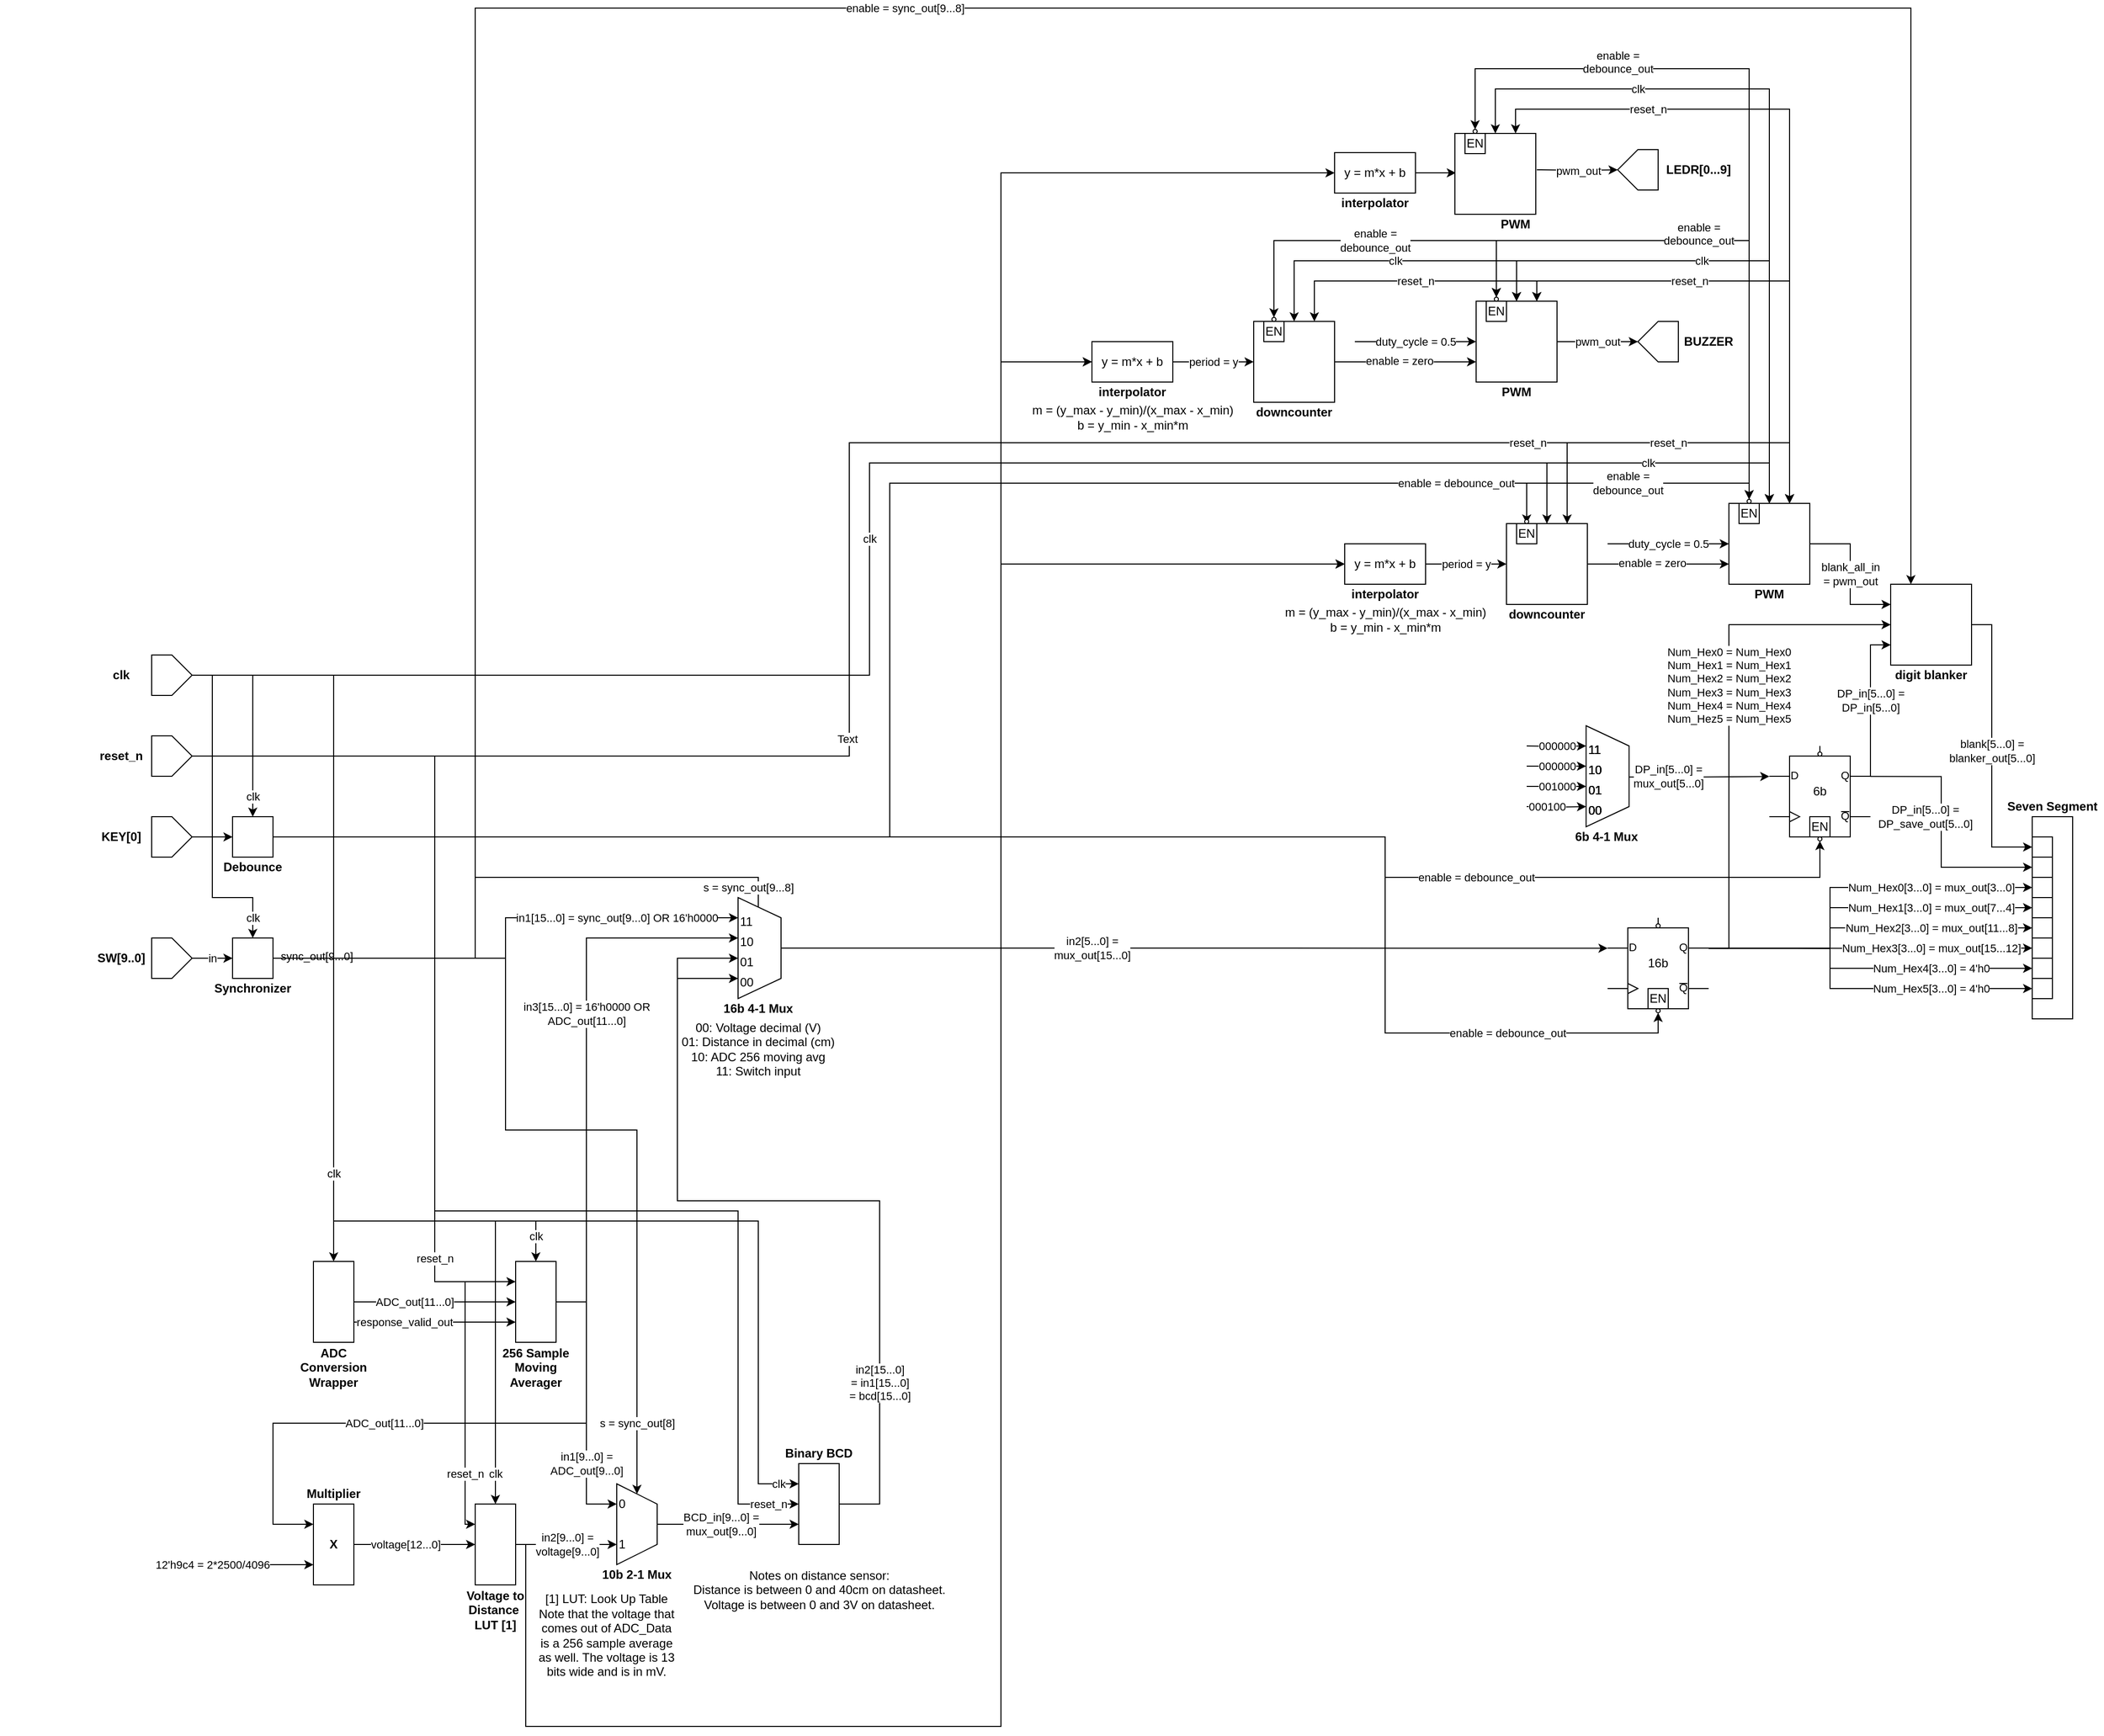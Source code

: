 <mxfile compressed="false" version="13.10.3" type="github">
  <diagram id="uD6p33Z857GaYZzYAN43" name="Page-1">
    <mxGraphModel dx="4100" dy="3030" grid="1" gridSize="10" guides="0" tooltips="1" connect="1" arrows="1" fold="1" page="0" pageScale="1" pageWidth="850" pageHeight="1100" math="0" shadow="0">
      <root>
        <mxCell id="0" />
        <mxCell id="1" parent="0" />
        <mxCell id="3ByCjqJIBNXzOxceq1T8-34" value="" style="group" vertex="1" connectable="0" parent="1">
          <mxGeometry x="1920" y="140" width="120" height="160" as="geometry" />
        </mxCell>
        <mxCell id="3ByCjqJIBNXzOxceq1T8-109" value="" style="group" vertex="1" connectable="0" parent="3ByCjqJIBNXzOxceq1T8-34">
          <mxGeometry y="-10" width="100" height="100" as="geometry" />
        </mxCell>
        <mxCell id="3ByCjqJIBNXzOxceq1T8-36" value="" style="group" vertex="1" connectable="0" parent="3ByCjqJIBNXzOxceq1T8-109">
          <mxGeometry width="100" height="90" as="geometry" />
        </mxCell>
        <mxCell id="3ByCjqJIBNXzOxceq1T8-11" value="" style="verticalLabelPosition=bottom;shadow=0;dashed=0;align=center;html=1;verticalAlign=top;shape=mxgraph.electrical.logic_gates.d_type_flip-flop_with_clear;" vertex="1" parent="3ByCjqJIBNXzOxceq1T8-36">
          <mxGeometry width="100" height="90" as="geometry" />
        </mxCell>
        <mxCell id="3ByCjqJIBNXzOxceq1T8-35" value="6b" style="text;html=1;strokeColor=none;fillColor=none;align=center;verticalAlign=middle;whiteSpace=wrap;rounded=0;" vertex="1" parent="3ByCjqJIBNXzOxceq1T8-36">
          <mxGeometry x="30" y="35" width="40" height="20" as="geometry" />
        </mxCell>
        <mxCell id="3ByCjqJIBNXzOxceq1T8-33" value="EN" style="rounded=0;whiteSpace=wrap;html=1;" vertex="1" parent="3ByCjqJIBNXzOxceq1T8-36">
          <mxGeometry x="40" y="70" width="20" height="20" as="geometry" />
        </mxCell>
        <mxCell id="3ByCjqJIBNXzOxceq1T8-108" value="" style="ellipse;whiteSpace=wrap;html=1;aspect=fixed;" vertex="1" parent="3ByCjqJIBNXzOxceq1T8-109">
          <mxGeometry x="48" y="90" width="4" height="4" as="geometry" />
        </mxCell>
        <mxCell id="gU50jgJ4w8s5qQlBn3Q9-7" value="" style="group" parent="1" vertex="1" connectable="0">
          <mxGeometry x="170" y="320" width="110" height="40" as="geometry" />
        </mxCell>
        <mxCell id="gU50jgJ4w8s5qQlBn3Q9-5" value="" style="shape=offPageConnector;whiteSpace=wrap;html=1;rotation=-90;size=0.5;" parent="gU50jgJ4w8s5qQlBn3Q9-7" vertex="1">
          <mxGeometry x="150" width="40" height="40" as="geometry" />
        </mxCell>
        <mxCell id="gU50jgJ4w8s5qQlBn3Q9-10" value="" style="group" parent="1" vertex="1" connectable="0">
          <mxGeometry x="400" y="180" width="40" height="60" as="geometry" />
        </mxCell>
        <mxCell id="gU50jgJ4w8s5qQlBn3Q9-8" value="" style="rounded=0;whiteSpace=wrap;html=1;" parent="gU50jgJ4w8s5qQlBn3Q9-10" vertex="1">
          <mxGeometry y="20" width="40" height="40" as="geometry" />
        </mxCell>
        <mxCell id="gU50jgJ4w8s5qQlBn3Q9-11" value="" style="group" parent="1" vertex="1" connectable="0">
          <mxGeometry x="400" y="300" width="40" height="60" as="geometry" />
        </mxCell>
        <mxCell id="gU50jgJ4w8s5qQlBn3Q9-12" value="" style="rounded=0;whiteSpace=wrap;html=1;" parent="gU50jgJ4w8s5qQlBn3Q9-11" vertex="1">
          <mxGeometry y="20" width="40" height="40" as="geometry" />
        </mxCell>
        <mxCell id="gU50jgJ4w8s5qQlBn3Q9-17" value="" style="group" parent="1" vertex="1" connectable="0">
          <mxGeometry x="170" y="200" width="110" height="40" as="geometry" />
        </mxCell>
        <mxCell id="gU50jgJ4w8s5qQlBn3Q9-18" value="" style="shape=offPageConnector;whiteSpace=wrap;html=1;rotation=-90;size=0.5;" parent="gU50jgJ4w8s5qQlBn3Q9-17" vertex="1">
          <mxGeometry x="150" width="40" height="40" as="geometry" />
        </mxCell>
        <mxCell id="gU50jgJ4w8s5qQlBn3Q9-26" value="" style="group" parent="gU50jgJ4w8s5qQlBn3Q9-17" vertex="1" connectable="0">
          <mxGeometry y="-80" width="110" height="40" as="geometry" />
        </mxCell>
        <mxCell id="gU50jgJ4w8s5qQlBn3Q9-27" value="" style="shape=offPageConnector;whiteSpace=wrap;html=1;rotation=-90;size=0.5;" parent="gU50jgJ4w8s5qQlBn3Q9-26" vertex="1">
          <mxGeometry x="150" width="40" height="40" as="geometry" />
        </mxCell>
        <mxCell id="gU50jgJ4w8s5qQlBn3Q9-35" value="" style="group" parent="1" vertex="1" connectable="0">
          <mxGeometry x="170" y="40" width="110" height="40" as="geometry" />
        </mxCell>
        <mxCell id="gU50jgJ4w8s5qQlBn3Q9-36" value="" style="shape=offPageConnector;whiteSpace=wrap;html=1;rotation=-90;size=0.5;" parent="gU50jgJ4w8s5qQlBn3Q9-35" vertex="1">
          <mxGeometry x="150" width="40" height="40" as="geometry" />
        </mxCell>
        <mxCell id="gU50jgJ4w8s5qQlBn3Q9-44" style="edgeStyle=orthogonalEdgeStyle;rounded=0;orthogonalLoop=1;jettySize=auto;html=1;exitX=1;exitY=0.5;exitDx=0;exitDy=0;entryX=0;entryY=0.5;entryDx=0;entryDy=0;" parent="1" source="gU50jgJ4w8s5qQlBn3Q9-24" target="gU50jgJ4w8s5qQlBn3Q9-85" edge="1">
          <mxGeometry relative="1" as="geometry">
            <mxPoint x="740" y="360" as="targetPoint" />
            <Array as="points">
              <mxPoint x="1040" y="880" />
              <mxPoint x="1040" y="580" />
              <mxPoint x="840" y="580" />
              <mxPoint x="840" y="360" />
            </Array>
          </mxGeometry>
        </mxCell>
        <mxCell id="gU50jgJ4w8s5qQlBn3Q9-60" value="&lt;div&gt;in2[15...0]&lt;/div&gt;&lt;div&gt;= in1[15...0]&lt;/div&gt;&lt;div&gt;= bcd[15...0]&lt;/div&gt;" style="edgeLabel;html=1;align=center;verticalAlign=middle;resizable=0;points=[];" parent="gU50jgJ4w8s5qQlBn3Q9-44" vertex="1" connectable="0">
          <mxGeometry x="-0.633" y="1" relative="1" as="geometry">
            <mxPoint x="0.94" y="-9.53" as="offset" />
          </mxGeometry>
        </mxCell>
        <mxCell id="gU50jgJ4w8s5qQlBn3Q9-38" value="in" style="edgeStyle=orthogonalEdgeStyle;rounded=0;orthogonalLoop=1;jettySize=auto;html=1;exitX=0.5;exitY=1;exitDx=0;exitDy=0;entryX=0;entryY=0.5;entryDx=0;entryDy=0;" parent="1" source="gU50jgJ4w8s5qQlBn3Q9-5" target="gU50jgJ4w8s5qQlBn3Q9-12" edge="1">
          <mxGeometry relative="1" as="geometry" />
        </mxCell>
        <mxCell id="gU50jgJ4w8s5qQlBn3Q9-39" style="edgeStyle=orthogonalEdgeStyle;rounded=0;orthogonalLoop=1;jettySize=auto;html=1;exitX=0.5;exitY=1;exitDx=0;exitDy=0;entryX=0;entryY=0.5;entryDx=0;entryDy=0;" parent="1" source="gU50jgJ4w8s5qQlBn3Q9-18" target="gU50jgJ4w8s5qQlBn3Q9-8" edge="1">
          <mxGeometry relative="1" as="geometry" />
        </mxCell>
        <mxCell id="gU50jgJ4w8s5qQlBn3Q9-41" style="edgeStyle=orthogonalEdgeStyle;rounded=0;orthogonalLoop=1;jettySize=auto;html=1;exitX=0.5;exitY=1;exitDx=0;exitDy=0;entryX=0;entryY=0.5;entryDx=0;entryDy=0;" parent="1" source="gU50jgJ4w8s5qQlBn3Q9-27" target="gU50jgJ4w8s5qQlBn3Q9-24" edge="1">
          <mxGeometry relative="1" as="geometry">
            <mxPoint x="430" y="460" as="targetPoint" />
            <Array as="points">
              <mxPoint x="600" y="140" />
              <mxPoint x="600" y="590" />
              <mxPoint x="900" y="590" />
              <mxPoint x="900" y="880" />
            </Array>
          </mxGeometry>
        </mxCell>
        <mxCell id="gU50jgJ4w8s5qQlBn3Q9-73" value="reset_n" style="edgeLabel;html=1;align=center;verticalAlign=middle;resizable=0;points=[];" parent="gU50jgJ4w8s5qQlBn3Q9-41" vertex="1" connectable="0">
          <mxGeometry x="0.85" y="2" relative="1" as="geometry">
            <mxPoint x="28" y="40" as="offset" />
          </mxGeometry>
        </mxCell>
        <mxCell id="gU50jgJ4w8s5qQlBn3Q9-42" style="edgeStyle=orthogonalEdgeStyle;rounded=0;orthogonalLoop=1;jettySize=auto;html=1;exitX=0.5;exitY=1;exitDx=0;exitDy=0;entryX=0;entryY=0.25;entryDx=0;entryDy=0;" parent="1" source="gU50jgJ4w8s5qQlBn3Q9-36" target="gU50jgJ4w8s5qQlBn3Q9-24" edge="1">
          <mxGeometry relative="1" as="geometry">
            <Array as="points">
              <mxPoint x="500" y="60" />
              <mxPoint x="500" y="600" />
              <mxPoint x="920" y="600" />
              <mxPoint x="920" y="860" />
            </Array>
          </mxGeometry>
        </mxCell>
        <mxCell id="gU50jgJ4w8s5qQlBn3Q9-74" value="clk" style="edgeLabel;html=1;align=center;verticalAlign=middle;resizable=0;points=[];" parent="gU50jgJ4w8s5qQlBn3Q9-42" vertex="1" connectable="0">
          <mxGeometry x="0.87" y="1" relative="1" as="geometry">
            <mxPoint x="19" y="51" as="offset" />
          </mxGeometry>
        </mxCell>
        <mxCell id="gU50jgJ4w8s5qQlBn3Q9-46" style="edgeStyle=orthogonalEdgeStyle;rounded=0;orthogonalLoop=1;jettySize=auto;html=1;exitX=1;exitY=0.5;exitDx=0;exitDy=0;entryX=0;entryY=0.5;entryDx=0;entryDy=0;" parent="1" source="gU50jgJ4w8s5qQlBn3Q9-12" target="gU50jgJ4w8s5qQlBn3Q9-87" edge="1">
          <mxGeometry relative="1" as="geometry">
            <mxPoint x="740" y="340" as="targetPoint" />
          </mxGeometry>
        </mxCell>
        <mxCell id="gU50jgJ4w8s5qQlBn3Q9-51" value="&lt;div&gt;in1[15...0] = sync_out[9...0] OR 16&#39;h0000&lt;br&gt;&lt;/div&gt;" style="edgeLabel;html=1;align=center;verticalAlign=middle;resizable=0;points=[];" parent="gU50jgJ4w8s5qQlBn3Q9-46" vertex="1" connectable="0">
          <mxGeometry x="0.408" relative="1" as="geometry">
            <mxPoint x="28.24" as="offset" />
          </mxGeometry>
        </mxCell>
        <mxCell id="gU50jgJ4w8s5qQlBn3Q9-48" style="edgeStyle=orthogonalEdgeStyle;rounded=0;orthogonalLoop=1;jettySize=auto;html=1;exitX=1;exitY=0.5;exitDx=0;exitDy=0;entryX=0;entryY=0.5;entryDx=0;entryDy=0;" parent="1" source="gU50jgJ4w8s5qQlBn3Q9-12" target="gU50jgJ4w8s5qQlBn3Q9-43" edge="1">
          <mxGeometry relative="1" as="geometry">
            <Array as="points">
              <mxPoint x="640" y="340" />
              <mxPoint x="640" y="260" />
              <mxPoint x="920" y="260" />
              <mxPoint x="920" y="290" />
            </Array>
          </mxGeometry>
        </mxCell>
        <mxCell id="gU50jgJ4w8s5qQlBn3Q9-50" value="s = sync_out[9...8]" style="edgeLabel;html=1;align=center;verticalAlign=middle;resizable=0;points=[];" parent="gU50jgJ4w8s5qQlBn3Q9-48" vertex="1" connectable="0">
          <mxGeometry x="0.193" relative="1" as="geometry">
            <mxPoint x="197" y="10" as="offset" />
          </mxGeometry>
        </mxCell>
        <mxCell id="gU50jgJ4w8s5qQlBn3Q9-54" value="sync_out[9...0]" style="edgeLabel;html=1;align=center;verticalAlign=middle;resizable=0;points=[];" parent="gU50jgJ4w8s5qQlBn3Q9-48" vertex="1" connectable="0">
          <mxGeometry x="-0.959" y="2" relative="1" as="geometry">
            <mxPoint x="31" as="offset" />
          </mxGeometry>
        </mxCell>
        <mxCell id="gU50jgJ4w8s5qQlBn3Q9-53" value="" style="group" parent="1" vertex="1" connectable="0">
          <mxGeometry x="880" y="300" width="120" height="100" as="geometry" />
        </mxCell>
        <mxCell id="gU50jgJ4w8s5qQlBn3Q9-43" value="" style="shape=trapezoid;perimeter=trapezoidPerimeter;whiteSpace=wrap;html=1;fixedSize=1;rotation=90;" parent="gU50jgJ4w8s5qQlBn3Q9-53" vertex="1">
          <mxGeometry x="-8.75" y="8.75" width="100" height="42.5" as="geometry" />
        </mxCell>
        <mxCell id="gU50jgJ4w8s5qQlBn3Q9-49" value="&lt;b&gt;16b 4-1 Mux&lt;/b&gt;" style="text;html=1;strokeColor=none;fillColor=none;align=center;verticalAlign=middle;whiteSpace=wrap;rounded=0;" parent="gU50jgJ4w8s5qQlBn3Q9-53" vertex="1">
          <mxGeometry y="80" width="80" height="20" as="geometry" />
        </mxCell>
        <mxCell id="gU50jgJ4w8s5qQlBn3Q9-84" value="01" style="text;whiteSpace=wrap;html=1;align=left;" parent="gU50jgJ4w8s5qQlBn3Q9-53" vertex="1">
          <mxGeometry x="20" y="30" width="40" height="20" as="geometry" />
        </mxCell>
        <mxCell id="gU50jgJ4w8s5qQlBn3Q9-85" value="00" style="text;whiteSpace=wrap;html=1;align=left;" parent="gU50jgJ4w8s5qQlBn3Q9-53" vertex="1">
          <mxGeometry x="20" y="50" width="40" height="20" as="geometry" />
        </mxCell>
        <mxCell id="gU50jgJ4w8s5qQlBn3Q9-86" value="10" style="text;whiteSpace=wrap;html=1;align=left;" parent="gU50jgJ4w8s5qQlBn3Q9-53" vertex="1">
          <mxGeometry x="20" y="10" width="40" height="20" as="geometry" />
        </mxCell>
        <mxCell id="gU50jgJ4w8s5qQlBn3Q9-87" value="11" style="text;whiteSpace=wrap;html=1;align=left;" parent="gU50jgJ4w8s5qQlBn3Q9-53" vertex="1">
          <mxGeometry x="20" y="-10" width="40" height="20" as="geometry" />
        </mxCell>
        <mxCell id="n296q5T5DC8cIZGj2IhT-93" style="edgeStyle=orthogonalEdgeStyle;rounded=0;orthogonalLoop=1;jettySize=auto;html=1;exitX=0;exitY=0.5;exitDx=0;exitDy=0;entryX=0;entryY=0.5;entryDx=0;entryDy=0;" parent="gU50jgJ4w8s5qQlBn3Q9-53" source="gU50jgJ4w8s5qQlBn3Q9-85" target="gU50jgJ4w8s5qQlBn3Q9-84" edge="1">
          <mxGeometry relative="1" as="geometry">
            <mxPoint x="30" y="70" as="targetPoint" />
            <Array as="points">
              <mxPoint x="-40" y="60" />
              <mxPoint x="-40" y="40" />
            </Array>
            <mxPoint x="130" y="590" as="sourcePoint" />
          </mxGeometry>
        </mxCell>
        <mxCell id="gU50jgJ4w8s5qQlBn3Q9-6" value="&lt;b&gt;SW[9..0]&lt;/b&gt;" style="text;html=1;strokeColor=none;fillColor=none;align=center;verticalAlign=middle;whiteSpace=wrap;rounded=0;" parent="1" vertex="1">
          <mxGeometry x="260" y="330" width="60" height="20" as="geometry" />
        </mxCell>
        <mxCell id="gU50jgJ4w8s5qQlBn3Q9-19" value="&lt;b&gt;KEY[0]&lt;/b&gt;" style="text;html=1;strokeColor=none;fillColor=none;align=center;verticalAlign=middle;whiteSpace=wrap;rounded=0;" parent="1" vertex="1">
          <mxGeometry x="260" y="210" width="60" height="20" as="geometry" />
        </mxCell>
        <mxCell id="gU50jgJ4w8s5qQlBn3Q9-28" value="&lt;b&gt;reset_n&lt;/b&gt;" style="text;html=1;strokeColor=none;fillColor=none;align=center;verticalAlign=middle;whiteSpace=wrap;rounded=0;" parent="1" vertex="1">
          <mxGeometry x="260" y="130" width="60" height="20" as="geometry" />
        </mxCell>
        <mxCell id="gU50jgJ4w8s5qQlBn3Q9-37" value="&lt;b&gt;clk&lt;/b&gt;" style="text;html=1;strokeColor=none;fillColor=none;align=center;verticalAlign=middle;whiteSpace=wrap;rounded=0;" parent="1" vertex="1">
          <mxGeometry x="260" y="50" width="60" height="20" as="geometry" />
        </mxCell>
        <mxCell id="gU50jgJ4w8s5qQlBn3Q9-91" style="edgeStyle=orthogonalEdgeStyle;rounded=0;orthogonalLoop=1;jettySize=auto;html=1;exitX=0.5;exitY=0;exitDx=0;exitDy=0;entryX=0;entryY=0.335;entryDx=0;entryDy=0;entryPerimeter=0;" parent="1" source="gU50jgJ4w8s5qQlBn3Q9-43" target="3ByCjqJIBNXzOxceq1T8-54" edge="1">
          <mxGeometry relative="1" as="geometry">
            <mxPoint x="1240" y="310.15" as="targetPoint" />
          </mxGeometry>
        </mxCell>
        <mxCell id="gU50jgJ4w8s5qQlBn3Q9-96" value="&lt;div&gt;in2[5...0] =&lt;/div&gt;&lt;div&gt;mux_out[15...0]&lt;/div&gt;" style="edgeLabel;html=1;align=center;verticalAlign=middle;resizable=0;points=[];" parent="gU50jgJ4w8s5qQlBn3Q9-91" vertex="1" connectable="0">
          <mxGeometry x="-0.279" y="-2" relative="1" as="geometry">
            <mxPoint x="12.5" y="-2" as="offset" />
          </mxGeometry>
        </mxCell>
        <mxCell id="gU50jgJ4w8s5qQlBn3Q9-13" value="&lt;b&gt;Synchronizer&lt;/b&gt;" style="text;html=1;strokeColor=none;fillColor=none;align=center;verticalAlign=middle;whiteSpace=wrap;rounded=0;" parent="1" vertex="1">
          <mxGeometry x="400" y="360" width="40" height="20" as="geometry" />
        </mxCell>
        <mxCell id="gU50jgJ4w8s5qQlBn3Q9-9" value="&lt;b&gt;Debounce&lt;/b&gt;" style="text;html=1;strokeColor=none;fillColor=none;align=center;verticalAlign=middle;whiteSpace=wrap;rounded=0;" parent="1" vertex="1">
          <mxGeometry x="400" y="240" width="40" height="20" as="geometry" />
        </mxCell>
        <mxCell id="gU50jgJ4w8s5qQlBn3Q9-109" style="edgeStyle=orthogonalEdgeStyle;rounded=0;orthogonalLoop=1;jettySize=auto;html=1;exitX=0.5;exitY=1;exitDx=0;exitDy=0;entryX=0.5;entryY=0;entryDx=0;entryDy=0;" parent="1" source="gU50jgJ4w8s5qQlBn3Q9-36" target="gU50jgJ4w8s5qQlBn3Q9-8" edge="1">
          <mxGeometry relative="1" as="geometry" />
        </mxCell>
        <mxCell id="gU50jgJ4w8s5qQlBn3Q9-112" value="clk" style="edgeLabel;html=1;align=center;verticalAlign=middle;resizable=0;points=[];" parent="gU50jgJ4w8s5qQlBn3Q9-109" vertex="1" connectable="0">
          <mxGeometry x="0.741" relative="1" as="geometry">
            <mxPoint x="-0.01" y="6.24" as="offset" />
          </mxGeometry>
        </mxCell>
        <mxCell id="gU50jgJ4w8s5qQlBn3Q9-110" style="edgeStyle=orthogonalEdgeStyle;rounded=0;orthogonalLoop=1;jettySize=auto;html=1;exitX=0.5;exitY=1;exitDx=0;exitDy=0;entryX=0.5;entryY=0;entryDx=0;entryDy=0;" parent="1" source="gU50jgJ4w8s5qQlBn3Q9-36" target="gU50jgJ4w8s5qQlBn3Q9-12" edge="1">
          <mxGeometry relative="1" as="geometry">
            <Array as="points">
              <mxPoint x="380" y="60" />
              <mxPoint x="380" y="280" />
              <mxPoint x="420" y="280" />
            </Array>
          </mxGeometry>
        </mxCell>
        <mxCell id="gU50jgJ4w8s5qQlBn3Q9-111" value="clk" style="edgeLabel;html=1;align=center;verticalAlign=middle;resizable=0;points=[];" parent="gU50jgJ4w8s5qQlBn3Q9-110" vertex="1" connectable="0">
          <mxGeometry x="0.816" y="-1" relative="1" as="geometry">
            <mxPoint x="0.97" y="9.69" as="offset" />
          </mxGeometry>
        </mxCell>
        <mxCell id="n296q5T5DC8cIZGj2IhT-1" value="Notes on distance sensor:&lt;br&gt;Distance is between 0 and 40cm on datasheet.&lt;br&gt;&lt;div&gt;Voltage is between 0 and 3V on datasheet.&lt;/div&gt;" style="text;html=1;align=center;verticalAlign=middle;resizable=0;points=[];autosize=1;" parent="1" vertex="1">
          <mxGeometry x="850" y="940" width="260" height="50" as="geometry" />
        </mxCell>
        <mxCell id="n296q5T5DC8cIZGj2IhT-5" value="" style="group" parent="1" vertex="1" connectable="0">
          <mxGeometry x="940" y="820" width="80" height="100" as="geometry" />
        </mxCell>
        <mxCell id="gU50jgJ4w8s5qQlBn3Q9-24" value="" style="rounded=0;whiteSpace=wrap;html=1;" parent="n296q5T5DC8cIZGj2IhT-5" vertex="1">
          <mxGeometry x="20" y="20" width="40" height="80" as="geometry" />
        </mxCell>
        <mxCell id="gU50jgJ4w8s5qQlBn3Q9-25" value="&lt;b&gt;Binary BCD&lt;/b&gt;" style="text;html=1;strokeColor=none;fillColor=none;align=center;verticalAlign=middle;whiteSpace=wrap;rounded=0;" parent="n296q5T5DC8cIZGj2IhT-5" vertex="1">
          <mxGeometry width="80" height="20" as="geometry" />
        </mxCell>
        <mxCell id="n296q5T5DC8cIZGj2IhT-10" value="" style="group" parent="1" vertex="1" connectable="0">
          <mxGeometry x="460" y="840" width="80" height="120" as="geometry" />
        </mxCell>
        <mxCell id="n296q5T5DC8cIZGj2IhT-11" value="&lt;b&gt;X&lt;/b&gt;" style="rounded=0;whiteSpace=wrap;html=1;" parent="n296q5T5DC8cIZGj2IhT-10" vertex="1">
          <mxGeometry x="20" y="40" width="40" height="80" as="geometry" />
        </mxCell>
        <mxCell id="n296q5T5DC8cIZGj2IhT-12" value="Multiplier" style="text;html=1;strokeColor=none;fillColor=none;align=center;verticalAlign=middle;whiteSpace=wrap;rounded=0;fontStyle=1" parent="n296q5T5DC8cIZGj2IhT-10" vertex="1">
          <mxGeometry y="20" width="80" height="20" as="geometry" />
        </mxCell>
        <mxCell id="n296q5T5DC8cIZGj2IhT-16" value="&lt;div&gt;[1] LUT: Look Up Table&lt;/div&gt;&lt;div&gt;Note that the voltage that comes out of ADC_Data is a 256 sample average as well. The voltage is 13 bits wide and is in mV. &lt;br&gt;&lt;/div&gt;" style="text;html=1;strokeColor=none;fillColor=none;align=center;verticalAlign=middle;whiteSpace=wrap;rounded=0;" parent="1" vertex="1">
          <mxGeometry x="700" y="1000" width="140" height="20" as="geometry" />
        </mxCell>
        <mxCell id="n296q5T5DC8cIZGj2IhT-19" style="edgeStyle=orthogonalEdgeStyle;rounded=0;orthogonalLoop=1;jettySize=auto;html=1;exitX=0.5;exitY=1;exitDx=0;exitDy=0;entryX=0.5;entryY=0;entryDx=0;entryDy=0;" parent="1" source="gU50jgJ4w8s5qQlBn3Q9-36" target="n296q5T5DC8cIZGj2IhT-2" edge="1">
          <mxGeometry relative="1" as="geometry">
            <mxPoint x="440" y="490" as="sourcePoint" />
            <mxPoint x="500" y="630" as="targetPoint" />
          </mxGeometry>
        </mxCell>
        <mxCell id="n296q5T5DC8cIZGj2IhT-20" value="clk" style="edgeLabel;html=1;align=center;verticalAlign=middle;resizable=0;points=[];" parent="n296q5T5DC8cIZGj2IhT-19" vertex="1" connectable="0">
          <mxGeometry x="0.741" relative="1" as="geometry">
            <mxPoint x="-0.01" y="6.24" as="offset" />
          </mxGeometry>
        </mxCell>
        <mxCell id="n296q5T5DC8cIZGj2IhT-21" style="edgeStyle=orthogonalEdgeStyle;rounded=0;orthogonalLoop=1;jettySize=auto;html=1;entryX=0.5;entryY=0;entryDx=0;entryDy=0;" parent="1" target="n296q5T5DC8cIZGj2IhT-8" edge="1">
          <mxGeometry relative="1" as="geometry">
            <mxPoint x="500" y="600" as="sourcePoint" />
            <mxPoint x="670" y="700" as="targetPoint" />
            <Array as="points">
              <mxPoint x="700" y="600" />
            </Array>
          </mxGeometry>
        </mxCell>
        <mxCell id="n296q5T5DC8cIZGj2IhT-22" value="clk" style="edgeLabel;html=1;align=center;verticalAlign=middle;resizable=0;points=[];" parent="n296q5T5DC8cIZGj2IhT-21" vertex="1" connectable="0">
          <mxGeometry x="0.741" relative="1" as="geometry">
            <mxPoint x="-0.01" y="6.24" as="offset" />
          </mxGeometry>
        </mxCell>
        <mxCell id="n296q5T5DC8cIZGj2IhT-23" value="" style="group" parent="1" vertex="1" connectable="0">
          <mxGeometry x="660" y="600" width="80" height="170" as="geometry" />
        </mxCell>
        <mxCell id="n296q5T5DC8cIZGj2IhT-7" value="" style="group" parent="n296q5T5DC8cIZGj2IhT-23" vertex="1" connectable="0">
          <mxGeometry width="80" height="120" as="geometry" />
        </mxCell>
        <mxCell id="n296q5T5DC8cIZGj2IhT-8" value="" style="rounded=0;whiteSpace=wrap;html=1;" parent="n296q5T5DC8cIZGj2IhT-7" vertex="1">
          <mxGeometry x="20" y="40" width="40" height="80" as="geometry" />
        </mxCell>
        <mxCell id="n296q5T5DC8cIZGj2IhT-9" value="256 Sample Moving Averager" style="text;html=1;strokeColor=none;fillColor=none;align=center;verticalAlign=middle;whiteSpace=wrap;rounded=0;fontStyle=1" parent="n296q5T5DC8cIZGj2IhT-23" vertex="1">
          <mxGeometry y="120" width="80" height="50" as="geometry" />
        </mxCell>
        <mxCell id="n296q5T5DC8cIZGj2IhT-24" style="edgeStyle=orthogonalEdgeStyle;rounded=0;orthogonalLoop=1;jettySize=auto;html=1;entryX=0;entryY=0.25;entryDx=0;entryDy=0;exitX=0.5;exitY=1;exitDx=0;exitDy=0;" parent="1" source="gU50jgJ4w8s5qQlBn3Q9-27" target="n296q5T5DC8cIZGj2IhT-8" edge="1">
          <mxGeometry relative="1" as="geometry">
            <mxPoint x="640" y="580" as="sourcePoint" />
            <mxPoint x="840" y="620" as="targetPoint" />
            <Array as="points">
              <mxPoint x="600" y="140" />
              <mxPoint x="600" y="660" />
            </Array>
          </mxGeometry>
        </mxCell>
        <mxCell id="n296q5T5DC8cIZGj2IhT-25" value="reset_n" style="edgeLabel;html=1;align=center;verticalAlign=middle;resizable=0;points=[];" parent="n296q5T5DC8cIZGj2IhT-24" vertex="1" connectable="0">
          <mxGeometry x="0.741" relative="1" as="geometry">
            <mxPoint x="-0.01" y="6.24" as="offset" />
          </mxGeometry>
        </mxCell>
        <mxCell id="n296q5T5DC8cIZGj2IhT-26" style="edgeStyle=orthogonalEdgeStyle;rounded=0;orthogonalLoop=1;jettySize=auto;html=1;entryX=0;entryY=0.5;entryDx=0;entryDy=0;exitX=1;exitY=0.5;exitDx=0;exitDy=0;" parent="1" source="n296q5T5DC8cIZGj2IhT-2" target="n296q5T5DC8cIZGj2IhT-8" edge="1">
          <mxGeometry relative="1" as="geometry">
            <mxPoint x="770" y="680" as="sourcePoint" />
            <mxPoint x="970" y="720" as="targetPoint" />
            <Array as="points">
              <mxPoint x="580" y="680" />
              <mxPoint x="580" y="680" />
            </Array>
          </mxGeometry>
        </mxCell>
        <mxCell id="n296q5T5DC8cIZGj2IhT-28" value="ADC_out[11...0]" style="edgeLabel;html=1;align=center;verticalAlign=middle;resizable=0;points=[];" parent="n296q5T5DC8cIZGj2IhT-26" vertex="1" connectable="0">
          <mxGeometry x="-0.561" y="-2" relative="1" as="geometry">
            <mxPoint x="25" y="-2" as="offset" />
          </mxGeometry>
        </mxCell>
        <mxCell id="n296q5T5DC8cIZGj2IhT-29" value="response_valid_out" style="edgeStyle=orthogonalEdgeStyle;rounded=0;orthogonalLoop=1;jettySize=auto;html=1;exitX=1;exitY=0.75;exitDx=0;exitDy=0;entryX=0;entryY=0.75;entryDx=0;entryDy=0;" parent="1" source="n296q5T5DC8cIZGj2IhT-2" target="n296q5T5DC8cIZGj2IhT-8" edge="1">
          <mxGeometry x="-0.375" relative="1" as="geometry">
            <mxPoint x="520" y="700" as="sourcePoint" />
            <mxPoint x="640" y="710" as="targetPoint" />
            <Array as="points" />
            <mxPoint as="offset" />
          </mxGeometry>
        </mxCell>
        <mxCell id="n296q5T5DC8cIZGj2IhT-31" value="&lt;div&gt;in1[9...0] = &lt;br&gt;&lt;/div&gt;&lt;div&gt;ADC_out[9...0]&lt;/div&gt;" style="edgeStyle=orthogonalEdgeStyle;rounded=0;orthogonalLoop=1;jettySize=auto;html=1;entryX=0;entryY=0.5;entryDx=0;entryDy=0;exitX=1;exitY=0.5;exitDx=0;exitDy=0;" parent="1" source="n296q5T5DC8cIZGj2IhT-8" target="n296q5T5DC8cIZGj2IhT-89" edge="1">
          <mxGeometry x="0.462" relative="1" as="geometry">
            <mxPoint x="780" y="690" as="sourcePoint" />
            <mxPoint x="880" y="680" as="targetPoint" />
            <Array as="points" />
            <mxPoint as="offset" />
          </mxGeometry>
        </mxCell>
        <mxCell id="n296q5T5DC8cIZGj2IhT-33" value="ADC_out[11...0]" style="edgeStyle=orthogonalEdgeStyle;rounded=0;orthogonalLoop=1;jettySize=auto;html=1;entryX=0;entryY=0.25;entryDx=0;entryDy=0;exitX=1;exitY=0.5;exitDx=0;exitDy=0;" parent="1" source="n296q5T5DC8cIZGj2IhT-8" target="n296q5T5DC8cIZGj2IhT-11" edge="1">
          <mxGeometry x="0.167" relative="1" as="geometry">
            <mxPoint x="730" y="690" as="sourcePoint" />
            <mxPoint x="890" y="690" as="targetPoint" />
            <Array as="points">
              <mxPoint x="750" y="680" />
              <mxPoint x="750" y="800" />
              <mxPoint x="440" y="800" />
              <mxPoint x="440" y="900" />
            </Array>
            <mxPoint as="offset" />
          </mxGeometry>
        </mxCell>
        <mxCell id="n296q5T5DC8cIZGj2IhT-34" value="12&#39;h9c4 = 2*2500/4096" style="edgeStyle=orthogonalEdgeStyle;rounded=0;orthogonalLoop=1;jettySize=auto;html=1;entryX=0;entryY=0.75;entryDx=0;entryDy=0;" parent="1" target="n296q5T5DC8cIZGj2IhT-11" edge="1">
          <mxGeometry x="0.539" y="70" relative="1" as="geometry">
            <mxPoint x="350" y="940" as="sourcePoint" />
            <mxPoint x="490" y="910" as="targetPoint" />
            <Array as="points">
              <mxPoint x="370" y="940" />
              <mxPoint x="370" y="940" />
            </Array>
            <mxPoint x="-70" y="70" as="offset" />
          </mxGeometry>
        </mxCell>
        <mxCell id="n296q5T5DC8cIZGj2IhT-35" style="edgeStyle=orthogonalEdgeStyle;rounded=0;orthogonalLoop=1;jettySize=auto;html=1;entryX=0;entryY=0.25;entryDx=0;entryDy=0;exitX=0.5;exitY=1;exitDx=0;exitDy=0;" parent="1" target="n296q5T5DC8cIZGj2IhT-14" edge="1">
          <mxGeometry relative="1" as="geometry">
            <mxPoint x="600" y="660" as="sourcePoint" />
            <mxPoint x="920" y="1180" as="targetPoint" />
            <Array as="points">
              <mxPoint x="630" y="660" />
              <mxPoint x="630" y="900" />
            </Array>
          </mxGeometry>
        </mxCell>
        <mxCell id="n296q5T5DC8cIZGj2IhT-36" value="reset_n" style="edgeLabel;html=1;align=center;verticalAlign=middle;resizable=0;points=[];" parent="n296q5T5DC8cIZGj2IhT-35" vertex="1" connectable="0">
          <mxGeometry x="0.741" relative="1" as="geometry">
            <mxPoint y="-24" as="offset" />
          </mxGeometry>
        </mxCell>
        <mxCell id="n296q5T5DC8cIZGj2IhT-37" value="" style="group" parent="1" vertex="1" connectable="0">
          <mxGeometry x="620" y="840" width="80" height="170" as="geometry" />
        </mxCell>
        <mxCell id="n296q5T5DC8cIZGj2IhT-13" value="" style="group" parent="n296q5T5DC8cIZGj2IhT-37" vertex="1" connectable="0">
          <mxGeometry width="80" height="120" as="geometry" />
        </mxCell>
        <mxCell id="n296q5T5DC8cIZGj2IhT-14" value="" style="rounded=0;whiteSpace=wrap;html=1;" parent="n296q5T5DC8cIZGj2IhT-13" vertex="1">
          <mxGeometry x="20" y="40" width="40" height="80" as="geometry" />
        </mxCell>
        <mxCell id="n296q5T5DC8cIZGj2IhT-15" value="Voltage to Distance&amp;nbsp; LUT [1]" style="text;html=1;strokeColor=none;fillColor=none;align=center;verticalAlign=middle;whiteSpace=wrap;rounded=0;fontStyle=1" parent="n296q5T5DC8cIZGj2IhT-37" vertex="1">
          <mxGeometry y="120" width="80" height="50" as="geometry" />
        </mxCell>
        <mxCell id="n296q5T5DC8cIZGj2IhT-38" value="" style="group" parent="1" vertex="1" connectable="0">
          <mxGeometry x="460" y="600" width="80" height="170" as="geometry" />
        </mxCell>
        <mxCell id="n296q5T5DC8cIZGj2IhT-4" value="" style="group" parent="n296q5T5DC8cIZGj2IhT-38" vertex="1" connectable="0">
          <mxGeometry width="80" height="120" as="geometry" />
        </mxCell>
        <mxCell id="n296q5T5DC8cIZGj2IhT-2" value="" style="rounded=0;whiteSpace=wrap;html=1;" parent="n296q5T5DC8cIZGj2IhT-4" vertex="1">
          <mxGeometry x="20" y="40" width="40" height="80" as="geometry" />
        </mxCell>
        <mxCell id="n296q5T5DC8cIZGj2IhT-3" value="ADC Conversion Wrapper" style="text;html=1;strokeColor=none;fillColor=none;align=center;verticalAlign=middle;whiteSpace=wrap;rounded=0;fontStyle=1" parent="n296q5T5DC8cIZGj2IhT-38" vertex="1">
          <mxGeometry y="120" width="80" height="50" as="geometry" />
        </mxCell>
        <mxCell id="n296q5T5DC8cIZGj2IhT-39" style="edgeStyle=orthogonalEdgeStyle;rounded=0;orthogonalLoop=1;jettySize=auto;html=1;entryX=0.5;entryY=0;entryDx=0;entryDy=0;" parent="1" target="n296q5T5DC8cIZGj2IhT-14" edge="1">
          <mxGeometry relative="1" as="geometry">
            <mxPoint x="660" y="600" as="sourcePoint" />
            <mxPoint x="710" y="650" as="targetPoint" />
            <Array as="points">
              <mxPoint x="660" y="610" />
              <mxPoint x="660" y="610" />
            </Array>
          </mxGeometry>
        </mxCell>
        <mxCell id="n296q5T5DC8cIZGj2IhT-40" value="clk" style="edgeLabel;html=1;align=center;verticalAlign=middle;resizable=0;points=[];" parent="n296q5T5DC8cIZGj2IhT-39" vertex="1" connectable="0">
          <mxGeometry x="0.741" relative="1" as="geometry">
            <mxPoint x="-0.01" y="6.24" as="offset" />
          </mxGeometry>
        </mxCell>
        <mxCell id="n296q5T5DC8cIZGj2IhT-41" style="edgeStyle=orthogonalEdgeStyle;rounded=0;orthogonalLoop=1;jettySize=auto;html=1;entryX=0;entryY=0.5;entryDx=0;entryDy=0;exitX=1;exitY=0.5;exitDx=0;exitDy=0;" parent="1" source="n296q5T5DC8cIZGj2IhT-11" target="n296q5T5DC8cIZGj2IhT-14" edge="1">
          <mxGeometry relative="1" as="geometry">
            <mxPoint x="520" y="975" as="sourcePoint" />
            <mxPoint x="620" y="975" as="targetPoint" />
            <Array as="points">
              <mxPoint x="570" y="920" />
              <mxPoint x="570" y="920" />
            </Array>
          </mxGeometry>
        </mxCell>
        <mxCell id="n296q5T5DC8cIZGj2IhT-42" value="voltage[12...0]" style="edgeLabel;html=1;align=center;verticalAlign=middle;resizable=0;points=[];" parent="n296q5T5DC8cIZGj2IhT-41" vertex="1" connectable="0">
          <mxGeometry x="0.741" relative="1" as="geometry">
            <mxPoint x="-54" as="offset" />
          </mxGeometry>
        </mxCell>
        <mxCell id="n296q5T5DC8cIZGj2IhT-43" style="edgeStyle=orthogonalEdgeStyle;rounded=0;orthogonalLoop=1;jettySize=auto;html=1;exitX=1;exitY=0.5;exitDx=0;exitDy=0;entryX=0;entryY=0.5;entryDx=0;entryDy=0;" parent="1" source="n296q5T5DC8cIZGj2IhT-14" target="n296q5T5DC8cIZGj2IhT-90" edge="1">
          <mxGeometry relative="1" as="geometry">
            <mxPoint x="740" y="910" as="sourcePoint" />
            <mxPoint x="840" y="920" as="targetPoint" />
            <Array as="points" />
          </mxGeometry>
        </mxCell>
        <mxCell id="n296q5T5DC8cIZGj2IhT-44" value="in2[9...0] = &lt;br&gt;voltage[9...0]" style="edgeLabel;html=1;align=center;verticalAlign=middle;resizable=0;points=[];" parent="n296q5T5DC8cIZGj2IhT-43" vertex="1" connectable="0">
          <mxGeometry x="0.741" relative="1" as="geometry">
            <mxPoint x="-36.67" as="offset" />
          </mxGeometry>
        </mxCell>
        <mxCell id="n296q5T5DC8cIZGj2IhT-86" value="" style="group" parent="1" vertex="1" connectable="0">
          <mxGeometry x="760" y="860" width="80" height="100" as="geometry" />
        </mxCell>
        <mxCell id="n296q5T5DC8cIZGj2IhT-87" value="" style="shape=trapezoid;perimeter=trapezoidPerimeter;whiteSpace=wrap;html=1;fixedSize=1;rotation=90;" parent="n296q5T5DC8cIZGj2IhT-86" vertex="1">
          <mxGeometry y="20" width="80" height="40" as="geometry" />
        </mxCell>
        <mxCell id="n296q5T5DC8cIZGj2IhT-88" value="&lt;b&gt;10b 2-1 Mux&lt;/b&gt;" style="text;html=1;strokeColor=none;fillColor=none;align=center;verticalAlign=middle;whiteSpace=wrap;rounded=0;" parent="n296q5T5DC8cIZGj2IhT-86" vertex="1">
          <mxGeometry y="80" width="80" height="20" as="geometry" />
        </mxCell>
        <mxCell id="n296q5T5DC8cIZGj2IhT-89" value="0" style="text;html=1;strokeColor=none;fillColor=none;align=left;verticalAlign=middle;whiteSpace=wrap;rounded=0;" parent="n296q5T5DC8cIZGj2IhT-86" vertex="1">
          <mxGeometry x="20" y="10" width="40" height="20" as="geometry" />
        </mxCell>
        <mxCell id="n296q5T5DC8cIZGj2IhT-90" value="1" style="text;html=1;strokeColor=none;fillColor=none;align=left;verticalAlign=middle;whiteSpace=wrap;rounded=0;" parent="n296q5T5DC8cIZGj2IhT-86" vertex="1">
          <mxGeometry x="20" y="50" width="40" height="20" as="geometry" />
        </mxCell>
        <mxCell id="n296q5T5DC8cIZGj2IhT-91" style="edgeStyle=orthogonalEdgeStyle;rounded=0;orthogonalLoop=1;jettySize=auto;html=1;entryX=0;entryY=0.75;entryDx=0;entryDy=0;exitX=0.5;exitY=0;exitDx=0;exitDy=0;" parent="1" source="n296q5T5DC8cIZGj2IhT-87" target="gU50jgJ4w8s5qQlBn3Q9-24" edge="1">
          <mxGeometry relative="1" as="geometry">
            <mxPoint x="960" y="910" as="targetPoint" />
            <mxPoint x="890" y="910" as="sourcePoint" />
          </mxGeometry>
        </mxCell>
        <mxCell id="n296q5T5DC8cIZGj2IhT-92" value="&lt;div&gt;BCD_in[9...0] = &lt;br&gt;&lt;/div&gt;&lt;div&gt;mux_out[9...0]&lt;/div&gt;" style="edgeLabel;html=1;align=center;verticalAlign=middle;resizable=0;points=[];" parent="n296q5T5DC8cIZGj2IhT-91" vertex="1" connectable="0">
          <mxGeometry x="0.256" relative="1" as="geometry">
            <mxPoint x="-25.0" as="offset" />
          </mxGeometry>
        </mxCell>
        <mxCell id="n296q5T5DC8cIZGj2IhT-95" value="&lt;div&gt;in3[15...0] = 16&#39;h0000 OR&lt;br&gt;&lt;/div&gt;ADC_out[11...0]" style="edgeStyle=orthogonalEdgeStyle;rounded=0;orthogonalLoop=1;jettySize=auto;html=1;entryX=0;entryY=0.5;entryDx=0;entryDy=0;exitX=1;exitY=0.5;exitDx=0;exitDy=0;" parent="1" source="n296q5T5DC8cIZGj2IhT-8" target="gU50jgJ4w8s5qQlBn3Q9-86" edge="1">
          <mxGeometry x="0.167" relative="1" as="geometry">
            <mxPoint x="730" y="690" as="sourcePoint" />
            <mxPoint x="490" y="910" as="targetPoint" />
            <Array as="points">
              <mxPoint x="750" y="680" />
              <mxPoint x="750" y="320" />
            </Array>
            <mxPoint as="offset" />
          </mxGeometry>
        </mxCell>
        <mxCell id="n296q5T5DC8cIZGj2IhT-96" style="edgeStyle=orthogonalEdgeStyle;rounded=0;orthogonalLoop=1;jettySize=auto;html=1;exitX=1;exitY=0.5;exitDx=0;exitDy=0;entryX=0;entryY=0.5;entryDx=0;entryDy=0;" parent="1" source="gU50jgJ4w8s5qQlBn3Q9-12" target="n296q5T5DC8cIZGj2IhT-87" edge="1">
          <mxGeometry relative="1" as="geometry">
            <Array as="points">
              <mxPoint x="670" y="340" />
              <mxPoint x="670" y="510" />
              <mxPoint x="800" y="510" />
            </Array>
            <mxPoint x="450" y="350" as="sourcePoint" />
            <mxPoint x="850" y="700" as="targetPoint" />
          </mxGeometry>
        </mxCell>
        <mxCell id="n296q5T5DC8cIZGj2IhT-97" value="s = sync_out[8]" style="edgeLabel;html=1;align=center;verticalAlign=middle;resizable=0;points=[];" parent="n296q5T5DC8cIZGj2IhT-96" vertex="1" connectable="0">
          <mxGeometry x="0.193" relative="1" as="geometry">
            <mxPoint y="289" as="offset" />
          </mxGeometry>
        </mxCell>
        <mxCell id="qrD2C8hpQl2Eq77jqO-W-13" value="&lt;div&gt;00: Voltage decimal (V)&lt;br&gt;&lt;/div&gt;&lt;div&gt;01: Distance in decimal (cm)&lt;br&gt;10: ADC 256 moving avg&lt;br&gt;&lt;/div&gt;&lt;div&gt;11: Switch input&lt;/div&gt;" style="text;html=1;strokeColor=none;fillColor=none;align=center;verticalAlign=middle;whiteSpace=wrap;rounded=0;" parent="1" vertex="1">
          <mxGeometry x="840" y="400" width="160" height="60" as="geometry" />
        </mxCell>
        <mxCell id="gU50jgJ4w8s5qQlBn3Q9-61" value="&lt;div&gt;DP_in[5...0] =&lt;/div&gt;&lt;div&gt;mux_out[5...0]&lt;/div&gt;" style="endArrow=classic;html=1;entryX=0;entryY=0.335;entryDx=0;entryDy=0;edgeStyle=orthogonalEdgeStyle;rounded=0;entryPerimeter=0;exitX=0.507;exitY=0.027;exitDx=0;exitDy=0;exitPerimeter=0;" parent="1" source="qrD2C8hpQl2Eq77jqO-W-34" edge="1" target="3ByCjqJIBNXzOxceq1T8-11">
          <mxGeometry x="160" y="50" width="50" height="50" as="geometry">
            <mxPoint x="1701.25" y="160" as="sourcePoint" />
            <mxPoint x="2000" y="160" as="targetPoint" />
            <mxPoint x="-30" as="offset" />
          </mxGeometry>
        </mxCell>
        <mxCell id="gU50jgJ4w8s5qQlBn3Q9-63" style="edgeStyle=orthogonalEdgeStyle;rounded=0;orthogonalLoop=1;jettySize=auto;html=1;entryX=0;entryY=0.5;entryDx=0;entryDy=0;exitX=1;exitY=0.335;exitDx=0;exitDy=0;exitPerimeter=0;" parent="1" target="3ByCjqJIBNXzOxceq1T8-25" edge="1" source="3ByCjqJIBNXzOxceq1T8-54">
          <mxGeometry x="1760" y="-120" as="geometry">
            <mxPoint x="2000" y="180" as="targetPoint" />
            <mxPoint x="1980" y="270.0" as="sourcePoint" />
            <Array as="points">
              <mxPoint x="1980" y="270.0" />
            </Array>
          </mxGeometry>
        </mxCell>
        <mxCell id="gU50jgJ4w8s5qQlBn3Q9-64" value="&lt;div&gt;Num_Hex0[3...0] = mux_out[3...0]&lt;/div&gt;" style="edgeLabel;html=1;align=center;verticalAlign=middle;resizable=0;points=[];" parent="gU50jgJ4w8s5qQlBn3Q9-63" vertex="1" connectable="0">
          <mxGeometry x="0.287" y="4" relative="1" as="geometry">
            <mxPoint x="35.38" y="4" as="offset" />
          </mxGeometry>
        </mxCell>
        <mxCell id="gU50jgJ4w8s5qQlBn3Q9-65" value="&lt;div&gt;Num_Hex1[3...0] = mux_out[7...4]&lt;/div&gt;" style="edgeStyle=orthogonalEdgeStyle;rounded=0;orthogonalLoop=1;jettySize=auto;html=1;entryX=0;entryY=0.5;entryDx=0;entryDy=0;exitX=1;exitY=0.335;exitDx=0;exitDy=0;exitPerimeter=0;" parent="1" target="3ByCjqJIBNXzOxceq1T8-26" edge="1" source="3ByCjqJIBNXzOxceq1T8-54">
          <mxGeometry x="160" y="50" as="geometry">
            <mxPoint x="1980" y="290.0" as="sourcePoint" />
            <Array as="points">
              <mxPoint x="1980" y="290.0" />
            </Array>
            <mxPoint x="60" y="-20" as="offset" />
            <mxPoint x="2000" y="200.0" as="targetPoint" />
          </mxGeometry>
        </mxCell>
        <mxCell id="gU50jgJ4w8s5qQlBn3Q9-66" value="&lt;div&gt;Num_Hex2[3...0] = mux_out[11...8]&lt;/div&gt;" style="edgeStyle=orthogonalEdgeStyle;rounded=0;orthogonalLoop=1;jettySize=auto;html=1;entryX=0;entryY=0.5;entryDx=0;entryDy=0;exitX=1;exitY=0.335;exitDx=0;exitDy=0;exitPerimeter=0;" parent="1" target="3ByCjqJIBNXzOxceq1T8-27" edge="1" source="3ByCjqJIBNXzOxceq1T8-54">
          <mxGeometry x="160" y="50" as="geometry">
            <mxPoint x="1980" y="310.0" as="sourcePoint" />
            <Array as="points">
              <mxPoint x="1980" y="310.0" />
            </Array>
            <mxPoint x="60" y="-10" as="offset" />
            <mxPoint x="2000" y="220.0" as="targetPoint" />
          </mxGeometry>
        </mxCell>
        <mxCell id="gU50jgJ4w8s5qQlBn3Q9-67" value="&lt;div&gt;Num_Hex3[3...0] = mux_out[15...12]&lt;/div&gt;" style="edgeStyle=orthogonalEdgeStyle;rounded=0;orthogonalLoop=1;jettySize=auto;html=1;entryX=0;entryY=0.5;entryDx=0;entryDy=0;exitX=1;exitY=0.335;exitDx=0;exitDy=0;exitPerimeter=0;" parent="1" target="3ByCjqJIBNXzOxceq1T8-28" edge="1" source="3ByCjqJIBNXzOxceq1T8-54">
          <mxGeometry x="160" y="50" as="geometry">
            <mxPoint x="1980" y="330.0" as="sourcePoint" />
            <mxPoint x="2000" y="240.0" as="targetPoint" />
            <Array as="points" />
            <mxPoint x="60" as="offset" />
          </mxGeometry>
        </mxCell>
        <mxCell id="3ByCjqJIBNXzOxceq1T8-31" value="" style="group" vertex="1" connectable="0" parent="1">
          <mxGeometry x="2020" y="180" width="230" height="220" as="geometry" />
        </mxCell>
        <mxCell id="gU50jgJ4w8s5qQlBn3Q9-70" value="&lt;div&gt;Num_Hex5[3...0] = 4&#39;h0&lt;br&gt;&lt;/div&gt;" style="endArrow=classic;html=1;entryX=0;entryY=0.5;entryDx=0;entryDy=0;rounded=0;edgeStyle=orthogonalEdgeStyle;" parent="3ByCjqJIBNXzOxceq1T8-31" edge="1" target="3ByCjqJIBNXzOxceq1T8-30">
          <mxGeometry width="50" height="50" as="geometry">
            <mxPoint x="-40" y="150" as="sourcePoint" />
            <mxPoint x="140" y="190" as="targetPoint" />
            <mxPoint y="20" as="offset" />
            <Array as="points">
              <mxPoint x="-40" y="190" />
            </Array>
          </mxGeometry>
        </mxCell>
        <mxCell id="gU50jgJ4w8s5qQlBn3Q9-69" value="&lt;div&gt;Num_Hex4[3...0] = 4&#39;h0&lt;br&gt;&lt;/div&gt;" style="endArrow=classic;html=1;entryX=0;entryY=0.5;entryDx=0;entryDy=0;edgeStyle=orthogonalEdgeStyle;rounded=0;" parent="3ByCjqJIBNXzOxceq1T8-31" edge="1" target="3ByCjqJIBNXzOxceq1T8-29">
          <mxGeometry width="50" height="50" as="geometry">
            <mxPoint x="-40" y="150" as="sourcePoint" />
            <mxPoint x="140" y="170" as="targetPoint" />
            <mxPoint y="10" as="offset" />
            <Array as="points">
              <mxPoint x="-40" y="170" />
            </Array>
          </mxGeometry>
        </mxCell>
        <mxCell id="3ByCjqJIBNXzOxceq1T8-21" value="" style="rounded=0;whiteSpace=wrap;html=1;" vertex="1" parent="3ByCjqJIBNXzOxceq1T8-31">
          <mxGeometry x="160" y="20" width="40" height="200" as="geometry" />
        </mxCell>
        <mxCell id="3ByCjqJIBNXzOxceq1T8-22" value="&lt;b&gt;Seven Segment&lt;/b&gt;" style="text;html=1;strokeColor=none;fillColor=none;align=center;verticalAlign=middle;whiteSpace=wrap;rounded=0;" vertex="1" parent="3ByCjqJIBNXzOxceq1T8-31">
          <mxGeometry x="130" width="100" height="20" as="geometry" />
        </mxCell>
        <mxCell id="3ByCjqJIBNXzOxceq1T8-23" value="" style="rounded=0;whiteSpace=wrap;html=1;" vertex="1" parent="3ByCjqJIBNXzOxceq1T8-31">
          <mxGeometry x="160" y="60" width="20" height="20" as="geometry" />
        </mxCell>
        <mxCell id="3ByCjqJIBNXzOxceq1T8-24" value="" style="rounded=0;whiteSpace=wrap;html=1;" vertex="1" parent="3ByCjqJIBNXzOxceq1T8-31">
          <mxGeometry x="160" y="40" width="20" height="20" as="geometry" />
        </mxCell>
        <mxCell id="3ByCjqJIBNXzOxceq1T8-25" value="" style="rounded=0;whiteSpace=wrap;html=1;" vertex="1" parent="3ByCjqJIBNXzOxceq1T8-31">
          <mxGeometry x="160" y="80" width="20" height="20" as="geometry" />
        </mxCell>
        <mxCell id="3ByCjqJIBNXzOxceq1T8-26" value="" style="rounded=0;whiteSpace=wrap;html=1;" vertex="1" parent="3ByCjqJIBNXzOxceq1T8-31">
          <mxGeometry x="160" y="100" width="20" height="20" as="geometry" />
        </mxCell>
        <mxCell id="3ByCjqJIBNXzOxceq1T8-27" value="" style="rounded=0;whiteSpace=wrap;html=1;" vertex="1" parent="3ByCjqJIBNXzOxceq1T8-31">
          <mxGeometry x="160" y="120" width="20" height="20" as="geometry" />
        </mxCell>
        <mxCell id="3ByCjqJIBNXzOxceq1T8-28" value="" style="rounded=0;whiteSpace=wrap;html=1;" vertex="1" parent="3ByCjqJIBNXzOxceq1T8-31">
          <mxGeometry x="160" y="140" width="20" height="20" as="geometry" />
        </mxCell>
        <mxCell id="3ByCjqJIBNXzOxceq1T8-29" value="" style="rounded=0;whiteSpace=wrap;html=1;" vertex="1" parent="3ByCjqJIBNXzOxceq1T8-31">
          <mxGeometry x="160" y="160" width="20" height="20" as="geometry" />
        </mxCell>
        <mxCell id="3ByCjqJIBNXzOxceq1T8-30" value="" style="rounded=0;whiteSpace=wrap;html=1;" vertex="1" parent="3ByCjqJIBNXzOxceq1T8-31">
          <mxGeometry x="160" y="180" width="20" height="20" as="geometry" />
        </mxCell>
        <mxCell id="3ByCjqJIBNXzOxceq1T8-45" style="edgeStyle=orthogonalEdgeStyle;rounded=0;orthogonalLoop=1;jettySize=auto;html=1;exitX=1;exitY=0.335;exitDx=0;exitDy=0;exitPerimeter=0;entryX=0;entryY=0.5;entryDx=0;entryDy=0;" edge="1" parent="1" source="3ByCjqJIBNXzOxceq1T8-11" target="3ByCjqJIBNXzOxceq1T8-23">
          <mxGeometry relative="1" as="geometry">
            <Array as="points">
              <mxPoint x="2090" y="160" />
              <mxPoint x="2090" y="250.0" />
            </Array>
          </mxGeometry>
        </mxCell>
        <mxCell id="3ByCjqJIBNXzOxceq1T8-57" value="&lt;div&gt;DP_in[5...0] = &lt;br&gt;&lt;/div&gt;&lt;div&gt;DP_save_out[5...0]&lt;/div&gt;" style="edgeLabel;html=1;align=center;verticalAlign=middle;resizable=0;points=[];" vertex="1" connectable="0" parent="3ByCjqJIBNXzOxceq1T8-45">
          <mxGeometry x="-0.601" relative="1" as="geometry">
            <mxPoint x="3.79" y="39.8" as="offset" />
          </mxGeometry>
        </mxCell>
        <mxCell id="3ByCjqJIBNXzOxceq1T8-46" value="&lt;div&gt;blank[5...0] = &lt;br&gt;&lt;/div&gt;&lt;div&gt;blanker_out[5...0]&lt;/div&gt;" style="edgeStyle=orthogonalEdgeStyle;rounded=0;orthogonalLoop=1;jettySize=auto;html=1;exitX=1;exitY=0.5;exitDx=0;exitDy=0;entryX=0;entryY=0.5;entryDx=0;entryDy=0;" edge="1" parent="1" source="3ByCjqJIBNXzOxceq1T8-69" target="3ByCjqJIBNXzOxceq1T8-24">
          <mxGeometry x="0.033" relative="1" as="geometry">
            <mxPoint x="2100" y="30.15" as="sourcePoint" />
            <Array as="points">
              <mxPoint x="2140" y="10" />
              <mxPoint x="2140" y="230" />
            </Array>
            <mxPoint as="offset" />
          </mxGeometry>
        </mxCell>
        <mxCell id="3ByCjqJIBNXzOxceq1T8-52" value="" style="group" vertex="1" connectable="0" parent="1">
          <mxGeometry x="1760" y="310.0" width="100" height="90" as="geometry" />
        </mxCell>
        <mxCell id="3ByCjqJIBNXzOxceq1T8-111" value="" style="group" vertex="1" connectable="0" parent="3ByCjqJIBNXzOxceq1T8-52">
          <mxGeometry y="-10" width="100" height="100.0" as="geometry" />
        </mxCell>
        <mxCell id="3ByCjqJIBNXzOxceq1T8-53" value="" style="group" vertex="1" connectable="0" parent="3ByCjqJIBNXzOxceq1T8-111">
          <mxGeometry width="100" height="90" as="geometry" />
        </mxCell>
        <mxCell id="3ByCjqJIBNXzOxceq1T8-54" value="" style="verticalLabelPosition=bottom;shadow=0;dashed=0;align=center;html=1;verticalAlign=top;shape=mxgraph.electrical.logic_gates.d_type_flip-flop_with_clear;" vertex="1" parent="3ByCjqJIBNXzOxceq1T8-53">
          <mxGeometry width="100" height="90" as="geometry" />
        </mxCell>
        <mxCell id="3ByCjqJIBNXzOxceq1T8-55" value="16b" style="text;html=1;strokeColor=none;fillColor=none;align=center;verticalAlign=middle;whiteSpace=wrap;rounded=0;" vertex="1" parent="3ByCjqJIBNXzOxceq1T8-53">
          <mxGeometry x="30" y="35" width="40" height="20" as="geometry" />
        </mxCell>
        <mxCell id="3ByCjqJIBNXzOxceq1T8-56" value="EN" style="rounded=0;whiteSpace=wrap;html=1;" vertex="1" parent="3ByCjqJIBNXzOxceq1T8-53">
          <mxGeometry x="40" y="70" width="20" height="20" as="geometry" />
        </mxCell>
        <mxCell id="3ByCjqJIBNXzOxceq1T8-110" value="" style="ellipse;whiteSpace=wrap;html=1;aspect=fixed;" vertex="1" parent="3ByCjqJIBNXzOxceq1T8-111">
          <mxGeometry x="48" y="90" width="4" height="4" as="geometry" />
        </mxCell>
        <mxCell id="3ByCjqJIBNXzOxceq1T8-71" value="" style="group" vertex="1" connectable="0" parent="1">
          <mxGeometry x="2040" y="-30" width="80" height="100" as="geometry" />
        </mxCell>
        <mxCell id="3ByCjqJIBNXzOxceq1T8-69" value="" style="whiteSpace=wrap;html=1;aspect=fixed;" vertex="1" parent="3ByCjqJIBNXzOxceq1T8-71">
          <mxGeometry width="80" height="80" as="geometry" />
        </mxCell>
        <mxCell id="3ByCjqJIBNXzOxceq1T8-70" value="digit blanker" style="text;html=1;strokeColor=none;fillColor=none;align=center;verticalAlign=middle;whiteSpace=wrap;rounded=0;fontStyle=1" vertex="1" parent="3ByCjqJIBNXzOxceq1T8-71">
          <mxGeometry y="80" width="80" height="20" as="geometry" />
        </mxCell>
        <mxCell id="3ByCjqJIBNXzOxceq1T8-72" style="edgeStyle=orthogonalEdgeStyle;rounded=0;orthogonalLoop=1;jettySize=auto;html=1;exitX=1;exitY=0.335;exitDx=0;exitDy=0;exitPerimeter=0;entryX=0;entryY=0.5;entryDx=0;entryDy=0;" edge="1" parent="1" source="3ByCjqJIBNXzOxceq1T8-54" target="3ByCjqJIBNXzOxceq1T8-69">
          <mxGeometry relative="1" as="geometry">
            <Array as="points">
              <mxPoint x="1880" y="330" />
              <mxPoint x="1880" y="10" />
            </Array>
          </mxGeometry>
        </mxCell>
        <mxCell id="3ByCjqJIBNXzOxceq1T8-73" value="&lt;div&gt;Num_Hex0 = Num_Hex0&lt;/div&gt;&lt;div&gt;Num_Hex1 = Num_Hex1&lt;/div&gt;&lt;div&gt;Num_Hex2 = Num_Hex2&lt;/div&gt;&lt;div&gt;Num_Hex3 = Num_Hex3&lt;/div&gt;&lt;div&gt;Num_Hex4 = Num_Hex4&lt;/div&gt;&lt;div&gt;Num_Hez5 = Num_Hex5&lt;/div&gt;" style="edgeLabel;html=1;align=center;verticalAlign=middle;resizable=0;points=[];" vertex="1" connectable="0" parent="3ByCjqJIBNXzOxceq1T8-72">
          <mxGeometry x="0.446" y="-2" relative="1" as="geometry">
            <mxPoint x="-21.17" y="58" as="offset" />
          </mxGeometry>
        </mxCell>
        <mxCell id="3ByCjqJIBNXzOxceq1T8-74" value="&lt;div&gt;DP_in[5...0] =&lt;/div&gt;&lt;div&gt;DP_in[5...0]&lt;/div&gt;" style="edgeStyle=orthogonalEdgeStyle;rounded=0;orthogonalLoop=1;jettySize=auto;html=1;exitX=1;exitY=0.335;exitDx=0;exitDy=0;exitPerimeter=0;entryX=0;entryY=0.75;entryDx=0;entryDy=0;" edge="1" parent="1" source="3ByCjqJIBNXzOxceq1T8-11" target="3ByCjqJIBNXzOxceq1T8-69">
          <mxGeometry relative="1" as="geometry">
            <Array as="points">
              <mxPoint x="2020" y="30" />
            </Array>
          </mxGeometry>
        </mxCell>
        <mxCell id="qrD2C8hpQl2Eq77jqO-W-34" value="" style="shape=trapezoid;perimeter=trapezoidPerimeter;whiteSpace=wrap;html=1;fixedSize=1;rotation=90;" parent="1" vertex="1">
          <mxGeometry x="1710" y="138.75" width="100" height="42.5" as="geometry" />
        </mxCell>
        <mxCell id="qrD2C8hpQl2Eq77jqO-W-36" value="01" style="text;whiteSpace=wrap;html=1;align=left;" parent="1" vertex="1">
          <mxGeometry x="1738.75" y="160" width="40" height="20" as="geometry" />
        </mxCell>
        <mxCell id="qrD2C8hpQl2Eq77jqO-W-37" value="00" style="text;whiteSpace=wrap;html=1;align=left;" parent="1" vertex="1">
          <mxGeometry x="1738.75" y="180" width="40" height="20" as="geometry" />
        </mxCell>
        <mxCell id="qrD2C8hpQl2Eq77jqO-W-38" value="10" style="text;whiteSpace=wrap;html=1;align=left;" parent="1" vertex="1">
          <mxGeometry x="1738.75" y="140" width="40" height="20" as="geometry" />
        </mxCell>
        <mxCell id="qrD2C8hpQl2Eq77jqO-W-39" value="11" style="text;whiteSpace=wrap;html=1;align=left;" parent="1" vertex="1">
          <mxGeometry x="1738.75" y="120" width="40" height="20" as="geometry" />
        </mxCell>
        <mxCell id="qrD2C8hpQl2Eq77jqO-W-46" value="01" style="text;whiteSpace=wrap;html=1;align=left;" parent="1" vertex="1">
          <mxGeometry x="1738.75" y="160" width="40" height="20" as="geometry" />
        </mxCell>
        <mxCell id="qrD2C8hpQl2Eq77jqO-W-47" value="00" style="text;whiteSpace=wrap;html=1;align=left;" parent="1" vertex="1">
          <mxGeometry x="1738.75" y="180" width="40" height="20" as="geometry" />
        </mxCell>
        <mxCell id="qrD2C8hpQl2Eq77jqO-W-48" value="10" style="text;whiteSpace=wrap;html=1;align=left;" parent="1" vertex="1">
          <mxGeometry x="1738.75" y="140" width="40" height="20" as="geometry" />
        </mxCell>
        <mxCell id="qrD2C8hpQl2Eq77jqO-W-49" value="11" style="text;whiteSpace=wrap;html=1;align=left;" parent="1" vertex="1">
          <mxGeometry x="1738.75" y="120" width="40" height="20" as="geometry" />
        </mxCell>
        <mxCell id="qrD2C8hpQl2Eq77jqO-W-56" value="01" style="text;whiteSpace=wrap;html=1;align=left;" parent="1" vertex="1">
          <mxGeometry x="1738.75" y="160" width="40" height="20" as="geometry" />
        </mxCell>
        <mxCell id="qrD2C8hpQl2Eq77jqO-W-57" value="00" style="text;whiteSpace=wrap;html=1;align=left;" parent="1" vertex="1">
          <mxGeometry x="1738.75" y="180" width="40" height="20" as="geometry" />
        </mxCell>
        <mxCell id="qrD2C8hpQl2Eq77jqO-W-58" value="10" style="text;whiteSpace=wrap;html=1;align=left;" parent="1" vertex="1">
          <mxGeometry x="1738.75" y="140" width="40" height="20" as="geometry" />
        </mxCell>
        <mxCell id="qrD2C8hpQl2Eq77jqO-W-59" value="11" style="text;whiteSpace=wrap;html=1;align=left;" parent="1" vertex="1">
          <mxGeometry x="1738.75" y="120" width="40" height="20" as="geometry" />
        </mxCell>
        <mxCell id="3ByCjqJIBNXzOxceq1T8-59" value="00" style="text;whiteSpace=wrap;html=1;align=left;" vertex="1" parent="1">
          <mxGeometry x="1738.75" y="180" width="40" height="20" as="geometry" />
        </mxCell>
        <mxCell id="3ByCjqJIBNXzOxceq1T8-60" value="01" style="text;whiteSpace=wrap;html=1;align=left;" vertex="1" parent="1">
          <mxGeometry x="1738.75" y="160" width="40" height="20" as="geometry" />
        </mxCell>
        <mxCell id="3ByCjqJIBNXzOxceq1T8-61" value="10" style="text;whiteSpace=wrap;html=1;align=left;" vertex="1" parent="1">
          <mxGeometry x="1738.75" y="140" width="40" height="20" as="geometry" />
        </mxCell>
        <mxCell id="3ByCjqJIBNXzOxceq1T8-62" value="11" style="text;whiteSpace=wrap;html=1;align=left;" vertex="1" parent="1">
          <mxGeometry x="1738.75" y="120" width="40" height="20" as="geometry" />
        </mxCell>
        <mxCell id="qrD2C8hpQl2Eq77jqO-W-35" value="&lt;b&gt;6b 4-1 Mux&lt;/b&gt;" style="text;html=1;strokeColor=none;fillColor=none;align=center;verticalAlign=middle;whiteSpace=wrap;rounded=0;" parent="1" vertex="1">
          <mxGeometry x="1718.75" y="210" width="80" height="20" as="geometry" />
        </mxCell>
        <mxCell id="qrD2C8hpQl2Eq77jqO-W-40" value="000100" style="edgeStyle=orthogonalEdgeStyle;rounded=0;orthogonalLoop=1;jettySize=auto;html=1;entryX=0;entryY=0.5;entryDx=0;entryDy=0;" parent="1" target="qrD2C8hpQl2Eq77jqO-W-57" edge="1">
          <mxGeometry x="-0.319" relative="1" as="geometry">
            <mxPoint x="1680" y="190" as="sourcePoint" />
            <mxPoint x="1720" y="180" as="targetPoint" />
            <Array as="points" />
            <mxPoint as="offset" />
          </mxGeometry>
        </mxCell>
        <mxCell id="qrD2C8hpQl2Eq77jqO-W-41" value="001000" style="edgeStyle=orthogonalEdgeStyle;rounded=0;orthogonalLoop=1;jettySize=auto;html=1;entryX=0;entryY=0.5;entryDx=0;entryDy=0;" parent="1" edge="1" target="qrD2C8hpQl2Eq77jqO-W-56">
          <mxGeometry x="0.021" relative="1" as="geometry">
            <mxPoint x="1680" y="170" as="sourcePoint" />
            <mxPoint x="1738.75" y="169.83" as="targetPoint" />
            <Array as="points">
              <mxPoint x="1690" y="170" />
            </Array>
            <mxPoint as="offset" />
          </mxGeometry>
        </mxCell>
        <mxCell id="qrD2C8hpQl2Eq77jqO-W-42" value="000000" style="edgeStyle=orthogonalEdgeStyle;rounded=0;orthogonalLoop=1;jettySize=auto;html=1;entryX=0;entryY=0.5;entryDx=0;entryDy=0;" parent="1" edge="1" target="qrD2C8hpQl2Eq77jqO-W-58">
          <mxGeometry x="0.021" relative="1" as="geometry">
            <mxPoint x="1680" y="150" as="sourcePoint" />
            <mxPoint x="1738.75" y="149.83" as="targetPoint" />
            <Array as="points">
              <mxPoint x="1690" y="150" />
            </Array>
            <mxPoint as="offset" />
          </mxGeometry>
        </mxCell>
        <mxCell id="qrD2C8hpQl2Eq77jqO-W-43" value="000000" style="edgeStyle=orthogonalEdgeStyle;rounded=0;orthogonalLoop=1;jettySize=auto;html=1;entryX=0;entryY=0.5;entryDx=0;entryDy=0;" parent="1" edge="1" target="qrD2C8hpQl2Eq77jqO-W-59">
          <mxGeometry x="0.021" relative="1" as="geometry">
            <mxPoint x="1680" y="130" as="sourcePoint" />
            <mxPoint x="1738.75" y="129.83" as="targetPoint" />
            <Array as="points" />
            <mxPoint as="offset" />
          </mxGeometry>
        </mxCell>
        <mxCell id="3ByCjqJIBNXzOxceq1T8-64" value="00" style="text;whiteSpace=wrap;html=1;align=left;" vertex="1" parent="1">
          <mxGeometry x="1738.75" y="180" width="40" height="20" as="geometry" />
        </mxCell>
        <mxCell id="3ByCjqJIBNXzOxceq1T8-65" value="01" style="text;whiteSpace=wrap;html=1;align=left;" vertex="1" parent="1">
          <mxGeometry x="1738.75" y="160" width="40" height="20" as="geometry" />
        </mxCell>
        <mxCell id="3ByCjqJIBNXzOxceq1T8-66" value="10" style="text;whiteSpace=wrap;html=1;align=left;" vertex="1" parent="1">
          <mxGeometry x="1738.75" y="140" width="40" height="20" as="geometry" />
        </mxCell>
        <mxCell id="3ByCjqJIBNXzOxceq1T8-67" value="11" style="text;whiteSpace=wrap;html=1;align=left;" vertex="1" parent="1">
          <mxGeometry x="1738.75" y="120" width="40" height="20" as="geometry" />
        </mxCell>
        <mxCell id="3ByCjqJIBNXzOxceq1T8-84" value="&lt;div&gt;blank_all_in&lt;/div&gt;&lt;div&gt;= pwm_out&lt;/div&gt;" style="edgeStyle=orthogonalEdgeStyle;rounded=0;orthogonalLoop=1;jettySize=auto;html=1;exitX=1;exitY=0.5;exitDx=0;exitDy=0;entryX=0;entryY=0.25;entryDx=0;entryDy=0;" edge="1" parent="1" source="3ByCjqJIBNXzOxceq1T8-79" target="3ByCjqJIBNXzOxceq1T8-69">
          <mxGeometry relative="1" as="geometry" />
        </mxCell>
        <mxCell id="3ByCjqJIBNXzOxceq1T8-88" style="edgeStyle=orthogonalEdgeStyle;rounded=0;orthogonalLoop=1;jettySize=auto;html=1;exitX=1;exitY=0.5;exitDx=0;exitDy=0;entryX=0;entryY=0.75;entryDx=0;entryDy=0;" edge="1" parent="1" source="3ByCjqJIBNXzOxceq1T8-86" target="3ByCjqJIBNXzOxceq1T8-79">
          <mxGeometry relative="1" as="geometry" />
        </mxCell>
        <mxCell id="3ByCjqJIBNXzOxceq1T8-89" value="enable = zero" style="edgeLabel;html=1;align=center;verticalAlign=middle;resizable=0;points=[];" vertex="1" connectable="0" parent="3ByCjqJIBNXzOxceq1T8-88">
          <mxGeometry x="0.414" y="1" relative="1" as="geometry">
            <mxPoint x="-34.8" as="offset" />
          </mxGeometry>
        </mxCell>
        <mxCell id="3ByCjqJIBNXzOxceq1T8-90" value="duty_cycle = 0.5" style="endArrow=classic;html=1;entryX=0;entryY=0.5;entryDx=0;entryDy=0;" edge="1" parent="1" target="3ByCjqJIBNXzOxceq1T8-79">
          <mxGeometry width="50" height="50" relative="1" as="geometry">
            <mxPoint x="1760" y="-70" as="sourcePoint" />
            <mxPoint x="1830" y="-90" as="targetPoint" />
            <mxPoint as="offset" />
          </mxGeometry>
        </mxCell>
        <mxCell id="3ByCjqJIBNXzOxceq1T8-94" value="period = y" style="edgeStyle=orthogonalEdgeStyle;rounded=0;orthogonalLoop=1;jettySize=auto;html=1;exitX=1;exitY=0.5;exitDx=0;exitDy=0;entryX=0;entryY=0.5;entryDx=0;entryDy=0;" edge="1" parent="1" source="3ByCjqJIBNXzOxceq1T8-91" target="3ByCjqJIBNXzOxceq1T8-86">
          <mxGeometry relative="1" as="geometry" />
        </mxCell>
        <mxCell id="3ByCjqJIBNXzOxceq1T8-95" value="" style="group" vertex="1" connectable="0" parent="1">
          <mxGeometry x="1430" y="-70" width="220" height="90" as="geometry" />
        </mxCell>
        <mxCell id="3ByCjqJIBNXzOxceq1T8-91" value="y = m*x + b" style="rounded=0;whiteSpace=wrap;html=1;" vertex="1" parent="3ByCjqJIBNXzOxceq1T8-95">
          <mxGeometry x="70" width="80" height="40" as="geometry" />
        </mxCell>
        <mxCell id="3ByCjqJIBNXzOxceq1T8-92" value="&lt;div&gt;m = (y_max - y_min)/(x_max - x_min)&lt;/div&gt;&lt;div&gt;b = y_min - x_min*m&lt;br&gt;&lt;/div&gt;" style="text;html=1;align=center;verticalAlign=middle;resizable=0;points=[];autosize=1;" vertex="1" parent="3ByCjqJIBNXzOxceq1T8-95">
          <mxGeometry y="60" width="220" height="30" as="geometry" />
        </mxCell>
        <mxCell id="3ByCjqJIBNXzOxceq1T8-93" value="interpolator" style="text;html=1;strokeColor=none;fillColor=none;align=center;verticalAlign=middle;whiteSpace=wrap;rounded=0;fontStyle=1" vertex="1" parent="3ByCjqJIBNXzOxceq1T8-95">
          <mxGeometry x="70" y="40" width="80" height="20" as="geometry" />
        </mxCell>
        <mxCell id="3ByCjqJIBNXzOxceq1T8-96" value="enable = debounce_out" style="edgeStyle=orthogonalEdgeStyle;rounded=0;orthogonalLoop=1;jettySize=auto;html=1;exitX=1;exitY=0.5;exitDx=0;exitDy=0;entryX=0.25;entryY=0;entryDx=0;entryDy=0;" edge="1" parent="1" source="gU50jgJ4w8s5qQlBn3Q9-8" target="3ByCjqJIBNXzOxceq1T8-86">
          <mxGeometry x="0.865" relative="1" as="geometry">
            <Array as="points">
              <mxPoint x="1050" y="220" />
              <mxPoint x="1050" y="-130" />
              <mxPoint x="1680" y="-130" />
            </Array>
            <mxPoint as="offset" />
          </mxGeometry>
        </mxCell>
        <mxCell id="3ByCjqJIBNXzOxceq1T8-98" value="enable = debounce_out" style="edgeStyle=orthogonalEdgeStyle;rounded=0;orthogonalLoop=1;jettySize=auto;html=1;exitX=1;exitY=0.5;exitDx=0;exitDy=0;entryX=0.5;entryY=1;entryDx=0;entryDy=0;" edge="1" parent="1" source="gU50jgJ4w8s5qQlBn3Q9-8" target="3ByCjqJIBNXzOxceq1T8-108">
          <mxGeometry x="0.532" relative="1" as="geometry">
            <mxPoint x="1970" y="230" as="targetPoint" />
            <Array as="points">
              <mxPoint x="1540" y="220" />
              <mxPoint x="1540" y="260" />
              <mxPoint x="1970" y="260" />
            </Array>
            <mxPoint as="offset" />
          </mxGeometry>
        </mxCell>
        <mxCell id="3ByCjqJIBNXzOxceq1T8-99" value="enable = debounce_out" style="edgeStyle=orthogonalEdgeStyle;rounded=0;orthogonalLoop=1;jettySize=auto;html=1;exitX=1;exitY=0.5;exitDx=0;exitDy=0;entryX=0.5;entryY=1;entryDx=0;entryDy=0;" edge="1" parent="1" source="gU50jgJ4w8s5qQlBn3Q9-8" target="3ByCjqJIBNXzOxceq1T8-110">
          <mxGeometry x="0.785" relative="1" as="geometry">
            <mxPoint x="1820" y="400" as="targetPoint" />
            <Array as="points">
              <mxPoint x="1540" y="220" />
              <mxPoint x="1540" y="414" />
              <mxPoint x="1810" y="414" />
            </Array>
            <mxPoint x="1" as="offset" />
          </mxGeometry>
        </mxCell>
        <mxCell id="3ByCjqJIBNXzOxceq1T8-100" value="&lt;div&gt;enable =&lt;/div&gt;&lt;div&gt;debounce_out&lt;/div&gt;" style="edgeStyle=orthogonalEdgeStyle;rounded=0;orthogonalLoop=1;jettySize=auto;html=1;exitX=0.5;exitY=0;exitDx=0;exitDy=0;entryX=0.5;entryY=0;entryDx=0;entryDy=0;" edge="1" parent="1" source="3ByCjqJIBNXzOxceq1T8-113" target="3ByCjqJIBNXzOxceq1T8-117">
          <mxGeometry relative="1" as="geometry">
            <Array as="points">
              <mxPoint x="1680" y="-130" />
              <mxPoint x="1900" y="-130" />
            </Array>
          </mxGeometry>
        </mxCell>
        <mxCell id="3ByCjqJIBNXzOxceq1T8-102" value="enable = sync_out[9...8]" style="edgeStyle=orthogonalEdgeStyle;rounded=0;orthogonalLoop=1;jettySize=auto;html=1;exitX=1;exitY=0.5;exitDx=0;exitDy=0;entryX=0.25;entryY=0;entryDx=0;entryDy=0;" edge="1" parent="1" source="gU50jgJ4w8s5qQlBn3Q9-12" target="3ByCjqJIBNXzOxceq1T8-69">
          <mxGeometry relative="1" as="geometry">
            <Array as="points">
              <mxPoint x="640" y="340" />
              <mxPoint x="640" y="-600" />
              <mxPoint x="2060" y="-600" />
            </Array>
          </mxGeometry>
        </mxCell>
        <mxCell id="3ByCjqJIBNXzOxceq1T8-103" value="clk" style="edgeStyle=orthogonalEdgeStyle;rounded=0;orthogonalLoop=1;jettySize=auto;html=1;exitX=0.5;exitY=1;exitDx=0;exitDy=0;entryX=0.5;entryY=0;entryDx=0;entryDy=0;" edge="1" parent="1" source="gU50jgJ4w8s5qQlBn3Q9-36" target="3ByCjqJIBNXzOxceq1T8-86">
          <mxGeometry relative="1" as="geometry">
            <Array as="points">
              <mxPoint x="1030" y="60" />
              <mxPoint x="1030" y="-150" />
              <mxPoint x="1700" y="-150" />
            </Array>
          </mxGeometry>
        </mxCell>
        <mxCell id="3ByCjqJIBNXzOxceq1T8-104" value="clk" style="edgeStyle=orthogonalEdgeStyle;rounded=0;orthogonalLoop=1;jettySize=auto;html=1;exitX=0.5;exitY=0;exitDx=0;exitDy=0;entryX=0.5;entryY=0;entryDx=0;entryDy=0;" edge="1" parent="1" source="3ByCjqJIBNXzOxceq1T8-86" target="3ByCjqJIBNXzOxceq1T8-79">
          <mxGeometry relative="1" as="geometry">
            <Array as="points">
              <mxPoint x="1700" y="-150" />
              <mxPoint x="1920" y="-150" />
            </Array>
          </mxGeometry>
        </mxCell>
        <mxCell id="3ByCjqJIBNXzOxceq1T8-105" style="edgeStyle=orthogonalEdgeStyle;rounded=0;orthogonalLoop=1;jettySize=auto;html=1;exitX=0.5;exitY=1;exitDx=0;exitDy=0;entryX=0.75;entryY=0;entryDx=0;entryDy=0;" edge="1" parent="1" source="gU50jgJ4w8s5qQlBn3Q9-27" target="3ByCjqJIBNXzOxceq1T8-86">
          <mxGeometry relative="1" as="geometry">
            <Array as="points">
              <mxPoint x="1010" y="140" />
              <mxPoint x="1010" y="-170" />
              <mxPoint x="1720" y="-170" />
            </Array>
          </mxGeometry>
        </mxCell>
        <mxCell id="3ByCjqJIBNXzOxceq1T8-106" value="reset_n" style="edgeLabel;html=1;align=center;verticalAlign=middle;resizable=0;points=[];" vertex="1" connectable="0" parent="3ByCjqJIBNXzOxceq1T8-105">
          <mxGeometry x="0.258" relative="1" as="geometry">
            <mxPoint x="530" as="offset" />
          </mxGeometry>
        </mxCell>
        <mxCell id="3ByCjqJIBNXzOxceq1T8-165" value="Text" style="edgeLabel;html=1;align=center;verticalAlign=middle;resizable=0;points=[];" vertex="1" connectable="0" parent="3ByCjqJIBNXzOxceq1T8-105">
          <mxGeometry x="-0.237" y="2" relative="1" as="geometry">
            <mxPoint as="offset" />
          </mxGeometry>
        </mxCell>
        <mxCell id="3ByCjqJIBNXzOxceq1T8-107" value="reset_n" style="edgeStyle=orthogonalEdgeStyle;rounded=0;orthogonalLoop=1;jettySize=auto;html=1;exitX=0.75;exitY=0;exitDx=0;exitDy=0;entryX=0.75;entryY=0;entryDx=0;entryDy=0;" edge="1" parent="1" source="3ByCjqJIBNXzOxceq1T8-86" target="3ByCjqJIBNXzOxceq1T8-79">
          <mxGeometry relative="1" as="geometry">
            <Array as="points">
              <mxPoint x="1720" y="-170" />
              <mxPoint x="1940" y="-170" />
            </Array>
          </mxGeometry>
        </mxCell>
        <mxCell id="3ByCjqJIBNXzOxceq1T8-119" value="" style="group" vertex="1" connectable="0" parent="1">
          <mxGeometry x="1880" y="-114" width="80" height="104" as="geometry" />
        </mxCell>
        <mxCell id="3ByCjqJIBNXzOxceq1T8-81" value="" style="group" vertex="1" connectable="0" parent="3ByCjqJIBNXzOxceq1T8-119">
          <mxGeometry y="4" width="80" height="100" as="geometry" />
        </mxCell>
        <mxCell id="3ByCjqJIBNXzOxceq1T8-79" value="" style="rounded=0;whiteSpace=wrap;html=1;fontStyle=1" vertex="1" parent="3ByCjqJIBNXzOxceq1T8-81">
          <mxGeometry width="80" height="80" as="geometry" />
        </mxCell>
        <mxCell id="3ByCjqJIBNXzOxceq1T8-80" value="PWM" style="text;html=1;strokeColor=none;fillColor=none;align=center;verticalAlign=middle;whiteSpace=wrap;rounded=0;fontStyle=1" vertex="1" parent="3ByCjqJIBNXzOxceq1T8-81">
          <mxGeometry x="20" y="80" width="40" height="20" as="geometry" />
        </mxCell>
        <mxCell id="3ByCjqJIBNXzOxceq1T8-115" value="" style="group" vertex="1" connectable="0" parent="3ByCjqJIBNXzOxceq1T8-119">
          <mxGeometry x="10" width="20" height="24" as="geometry" />
        </mxCell>
        <mxCell id="3ByCjqJIBNXzOxceq1T8-116" value="EN" style="rounded=0;whiteSpace=wrap;html=1;" vertex="1" parent="3ByCjqJIBNXzOxceq1T8-115">
          <mxGeometry y="4" width="20" height="20" as="geometry" />
        </mxCell>
        <mxCell id="3ByCjqJIBNXzOxceq1T8-117" value="" style="ellipse;whiteSpace=wrap;html=1;aspect=fixed;" vertex="1" parent="3ByCjqJIBNXzOxceq1T8-115">
          <mxGeometry x="8" width="4" height="4" as="geometry" />
        </mxCell>
        <mxCell id="3ByCjqJIBNXzOxceq1T8-120" value="" style="group" vertex="1" connectable="0" parent="1">
          <mxGeometry x="1660" y="-94" width="80" height="104" as="geometry" />
        </mxCell>
        <mxCell id="3ByCjqJIBNXzOxceq1T8-85" value="" style="group" vertex="1" connectable="0" parent="3ByCjqJIBNXzOxceq1T8-120">
          <mxGeometry y="4" width="80" height="100" as="geometry" />
        </mxCell>
        <mxCell id="3ByCjqJIBNXzOxceq1T8-86" value="" style="rounded=0;whiteSpace=wrap;html=1;fontStyle=1" vertex="1" parent="3ByCjqJIBNXzOxceq1T8-85">
          <mxGeometry width="80" height="80" as="geometry" />
        </mxCell>
        <mxCell id="3ByCjqJIBNXzOxceq1T8-87" value="downcounter" style="text;html=1;strokeColor=none;fillColor=none;align=center;verticalAlign=middle;whiteSpace=wrap;rounded=0;fontStyle=1" vertex="1" parent="3ByCjqJIBNXzOxceq1T8-85">
          <mxGeometry x="20" y="80" width="40" height="20" as="geometry" />
        </mxCell>
        <mxCell id="3ByCjqJIBNXzOxceq1T8-114" value="" style="group" vertex="1" connectable="0" parent="3ByCjqJIBNXzOxceq1T8-120">
          <mxGeometry x="10" width="20" height="24" as="geometry" />
        </mxCell>
        <mxCell id="3ByCjqJIBNXzOxceq1T8-112" value="EN" style="rounded=0;whiteSpace=wrap;html=1;" vertex="1" parent="3ByCjqJIBNXzOxceq1T8-114">
          <mxGeometry y="4" width="20" height="20" as="geometry" />
        </mxCell>
        <mxCell id="3ByCjqJIBNXzOxceq1T8-113" value="" style="ellipse;whiteSpace=wrap;html=1;aspect=fixed;" vertex="1" parent="3ByCjqJIBNXzOxceq1T8-114">
          <mxGeometry x="8" width="4" height="4" as="geometry" />
        </mxCell>
        <mxCell id="3ByCjqJIBNXzOxceq1T8-121" style="edgeStyle=orthogonalEdgeStyle;rounded=0;orthogonalLoop=1;jettySize=auto;html=1;exitX=1;exitY=0.5;exitDx=0;exitDy=0;entryX=0;entryY=0.5;entryDx=0;entryDy=0;" edge="1" parent="1" source="n296q5T5DC8cIZGj2IhT-14" target="3ByCjqJIBNXzOxceq1T8-91">
          <mxGeometry relative="1" as="geometry">
            <Array as="points">
              <mxPoint x="690" y="920" />
              <mxPoint x="690" y="1100" />
              <mxPoint x="1160" y="1100" />
              <mxPoint x="1160" y="-50" />
            </Array>
          </mxGeometry>
        </mxCell>
        <mxCell id="3ByCjqJIBNXzOxceq1T8-126" style="edgeStyle=orthogonalEdgeStyle;rounded=0;orthogonalLoop=1;jettySize=auto;html=1;exitX=1;exitY=0.5;exitDx=0;exitDy=0;entryX=0.5;entryY=1;entryDx=0;entryDy=0;" edge="1" parent="1" source="3ByCjqJIBNXzOxceq1T8-122">
          <mxGeometry relative="1" as="geometry">
            <mxPoint x="1610" y="-437" as="targetPoint" />
          </mxGeometry>
        </mxCell>
        <mxCell id="3ByCjqJIBNXzOxceq1T8-122" value="y = m*x + b" style="rounded=0;whiteSpace=wrap;html=1;" vertex="1" parent="1">
          <mxGeometry x="1490" y="-457" width="80" height="40" as="geometry" />
        </mxCell>
        <mxCell id="3ByCjqJIBNXzOxceq1T8-123" value="interpolator" style="text;html=1;strokeColor=none;fillColor=none;align=center;verticalAlign=middle;whiteSpace=wrap;rounded=0;fontStyle=1" vertex="1" parent="1">
          <mxGeometry x="1490" y="-417" width="80" height="20" as="geometry" />
        </mxCell>
        <mxCell id="3ByCjqJIBNXzOxceq1T8-130" value="" style="group" vertex="1" connectable="0" parent="1">
          <mxGeometry x="1629" y="-480" width="80" height="104" as="geometry" />
        </mxCell>
        <mxCell id="3ByCjqJIBNXzOxceq1T8-131" value="" style="group" vertex="1" connectable="0" parent="3ByCjqJIBNXzOxceq1T8-130">
          <mxGeometry y="4" width="80" height="100" as="geometry" />
        </mxCell>
        <mxCell id="3ByCjqJIBNXzOxceq1T8-132" value="" style="rounded=0;whiteSpace=wrap;html=1;fontStyle=1" vertex="1" parent="3ByCjqJIBNXzOxceq1T8-131">
          <mxGeometry x="-20" width="80" height="80" as="geometry" />
        </mxCell>
        <mxCell id="3ByCjqJIBNXzOxceq1T8-133" value="PWM" style="text;html=1;strokeColor=none;fillColor=none;align=center;verticalAlign=middle;whiteSpace=wrap;rounded=0;fontStyle=1" vertex="1" parent="3ByCjqJIBNXzOxceq1T8-131">
          <mxGeometry x="20" y="80" width="40" height="20" as="geometry" />
        </mxCell>
        <mxCell id="3ByCjqJIBNXzOxceq1T8-134" value="" style="group" vertex="1" connectable="0" parent="3ByCjqJIBNXzOxceq1T8-130">
          <mxGeometry x="-10" width="20" height="24" as="geometry" />
        </mxCell>
        <mxCell id="3ByCjqJIBNXzOxceq1T8-135" value="EN" style="rounded=0;whiteSpace=wrap;html=1;" vertex="1" parent="3ByCjqJIBNXzOxceq1T8-134">
          <mxGeometry y="4" width="20" height="20" as="geometry" />
        </mxCell>
        <mxCell id="3ByCjqJIBNXzOxceq1T8-136" value="" style="ellipse;whiteSpace=wrap;html=1;aspect=fixed;" vertex="1" parent="3ByCjqJIBNXzOxceq1T8-134">
          <mxGeometry x="8" width="4" height="4" as="geometry" />
        </mxCell>
        <mxCell id="3ByCjqJIBNXzOxceq1T8-138" style="edgeStyle=orthogonalEdgeStyle;rounded=0;orthogonalLoop=1;jettySize=auto;html=1;exitX=1;exitY=0.5;exitDx=0;exitDy=0;entryX=0;entryY=0.75;entryDx=0;entryDy=0;" edge="1" parent="1" source="3ByCjqJIBNXzOxceq1T8-156" target="3ByCjqJIBNXzOxceq1T8-149">
          <mxGeometry relative="1" as="geometry" />
        </mxCell>
        <mxCell id="3ByCjqJIBNXzOxceq1T8-139" value="enable = zero" style="edgeLabel;html=1;align=center;verticalAlign=middle;resizable=0;points=[];" vertex="1" connectable="0" parent="3ByCjqJIBNXzOxceq1T8-138">
          <mxGeometry x="0.414" y="1" relative="1" as="geometry">
            <mxPoint x="-34.8" as="offset" />
          </mxGeometry>
        </mxCell>
        <mxCell id="3ByCjqJIBNXzOxceq1T8-140" value="duty_cycle = 0.5" style="endArrow=classic;html=1;entryX=0;entryY=0.5;entryDx=0;entryDy=0;" edge="1" parent="1" target="3ByCjqJIBNXzOxceq1T8-149">
          <mxGeometry width="50" height="50" relative="1" as="geometry">
            <mxPoint x="1510" y="-270.03" as="sourcePoint" />
            <mxPoint x="1580" y="-290.03" as="targetPoint" />
            <mxPoint as="offset" />
          </mxGeometry>
        </mxCell>
        <mxCell id="3ByCjqJIBNXzOxceq1T8-141" value="period = y" style="edgeStyle=orthogonalEdgeStyle;rounded=0;orthogonalLoop=1;jettySize=auto;html=1;exitX=1;exitY=0.5;exitDx=0;exitDy=0;entryX=0;entryY=0.5;entryDx=0;entryDy=0;" edge="1" parent="1" source="3ByCjqJIBNXzOxceq1T8-143" target="3ByCjqJIBNXzOxceq1T8-156">
          <mxGeometry relative="1" as="geometry" />
        </mxCell>
        <mxCell id="3ByCjqJIBNXzOxceq1T8-142" value="" style="group" vertex="1" connectable="0" parent="1">
          <mxGeometry x="1180" y="-270.03" width="220" height="90" as="geometry" />
        </mxCell>
        <mxCell id="3ByCjqJIBNXzOxceq1T8-143" value="y = m*x + b" style="rounded=0;whiteSpace=wrap;html=1;" vertex="1" parent="3ByCjqJIBNXzOxceq1T8-142">
          <mxGeometry x="70" width="80" height="40" as="geometry" />
        </mxCell>
        <mxCell id="3ByCjqJIBNXzOxceq1T8-144" value="&lt;div&gt;m = (y_max - y_min)/(x_max - x_min)&lt;/div&gt;&lt;div&gt;b = y_min - x_min*m&lt;br&gt;&lt;/div&gt;" style="text;html=1;align=center;verticalAlign=middle;resizable=0;points=[];autosize=1;" vertex="1" parent="3ByCjqJIBNXzOxceq1T8-142">
          <mxGeometry y="60" width="220" height="30" as="geometry" />
        </mxCell>
        <mxCell id="3ByCjqJIBNXzOxceq1T8-145" value="interpolator" style="text;html=1;strokeColor=none;fillColor=none;align=center;verticalAlign=middle;whiteSpace=wrap;rounded=0;fontStyle=1" vertex="1" parent="3ByCjqJIBNXzOxceq1T8-142">
          <mxGeometry x="70" y="40" width="80" height="20" as="geometry" />
        </mxCell>
        <mxCell id="3ByCjqJIBNXzOxceq1T8-146" value="&lt;div&gt;enable =&lt;/div&gt;&lt;div&gt;debounce_out&lt;/div&gt;" style="edgeStyle=orthogonalEdgeStyle;rounded=0;orthogonalLoop=1;jettySize=auto;html=1;exitX=0.5;exitY=0;exitDx=0;exitDy=0;entryX=0.5;entryY=0;entryDx=0;entryDy=0;startArrow=classic;startFill=1;" edge="1" parent="1" source="3ByCjqJIBNXzOxceq1T8-160" target="3ByCjqJIBNXzOxceq1T8-153">
          <mxGeometry relative="1" as="geometry">
            <Array as="points">
              <mxPoint x="1430" y="-370" />
              <mxPoint x="1650" y="-370" />
            </Array>
          </mxGeometry>
        </mxCell>
        <mxCell id="3ByCjqJIBNXzOxceq1T8-147" value="" style="group" vertex="1" connectable="0" parent="1">
          <mxGeometry x="1630" y="-314.03" width="80" height="104" as="geometry" />
        </mxCell>
        <mxCell id="3ByCjqJIBNXzOxceq1T8-148" value="" style="group" vertex="1" connectable="0" parent="3ByCjqJIBNXzOxceq1T8-147">
          <mxGeometry y="4" width="80" height="100" as="geometry" />
        </mxCell>
        <mxCell id="3ByCjqJIBNXzOxceq1T8-149" value="" style="rounded=0;whiteSpace=wrap;html=1;fontStyle=1" vertex="1" parent="3ByCjqJIBNXzOxceq1T8-148">
          <mxGeometry width="80" height="80" as="geometry" />
        </mxCell>
        <mxCell id="3ByCjqJIBNXzOxceq1T8-150" value="PWM" style="text;html=1;strokeColor=none;fillColor=none;align=center;verticalAlign=middle;whiteSpace=wrap;rounded=0;fontStyle=1" vertex="1" parent="3ByCjqJIBNXzOxceq1T8-148">
          <mxGeometry x="20" y="80" width="40" height="20" as="geometry" />
        </mxCell>
        <mxCell id="3ByCjqJIBNXzOxceq1T8-151" value="" style="group" vertex="1" connectable="0" parent="3ByCjqJIBNXzOxceq1T8-147">
          <mxGeometry x="10" width="20" height="24" as="geometry" />
        </mxCell>
        <mxCell id="3ByCjqJIBNXzOxceq1T8-152" value="EN" style="rounded=0;whiteSpace=wrap;html=1;" vertex="1" parent="3ByCjqJIBNXzOxceq1T8-151">
          <mxGeometry y="4" width="20" height="20" as="geometry" />
        </mxCell>
        <mxCell id="3ByCjqJIBNXzOxceq1T8-153" value="" style="ellipse;whiteSpace=wrap;html=1;aspect=fixed;" vertex="1" parent="3ByCjqJIBNXzOxceq1T8-151">
          <mxGeometry x="8" width="4" height="4" as="geometry" />
        </mxCell>
        <mxCell id="3ByCjqJIBNXzOxceq1T8-154" value="" style="group" vertex="1" connectable="0" parent="1">
          <mxGeometry x="1410" y="-294.03" width="80" height="104" as="geometry" />
        </mxCell>
        <mxCell id="3ByCjqJIBNXzOxceq1T8-155" value="" style="group" vertex="1" connectable="0" parent="3ByCjqJIBNXzOxceq1T8-154">
          <mxGeometry y="4" width="80" height="100" as="geometry" />
        </mxCell>
        <mxCell id="3ByCjqJIBNXzOxceq1T8-156" value="" style="rounded=0;whiteSpace=wrap;html=1;fontStyle=1" vertex="1" parent="3ByCjqJIBNXzOxceq1T8-155">
          <mxGeometry width="80" height="80" as="geometry" />
        </mxCell>
        <mxCell id="3ByCjqJIBNXzOxceq1T8-157" value="downcounter" style="text;html=1;strokeColor=none;fillColor=none;align=center;verticalAlign=middle;whiteSpace=wrap;rounded=0;fontStyle=1" vertex="1" parent="3ByCjqJIBNXzOxceq1T8-155">
          <mxGeometry x="20" y="80" width="40" height="20" as="geometry" />
        </mxCell>
        <mxCell id="3ByCjqJIBNXzOxceq1T8-158" value="" style="group" vertex="1" connectable="0" parent="3ByCjqJIBNXzOxceq1T8-154">
          <mxGeometry x="10" width="20" height="24" as="geometry" />
        </mxCell>
        <mxCell id="3ByCjqJIBNXzOxceq1T8-159" value="EN" style="rounded=0;whiteSpace=wrap;html=1;" vertex="1" parent="3ByCjqJIBNXzOxceq1T8-158">
          <mxGeometry y="4" width="20" height="20" as="geometry" />
        </mxCell>
        <mxCell id="3ByCjqJIBNXzOxceq1T8-160" value="" style="ellipse;whiteSpace=wrap;html=1;aspect=fixed;" vertex="1" parent="3ByCjqJIBNXzOxceq1T8-158">
          <mxGeometry x="8" width="4" height="4" as="geometry" />
        </mxCell>
        <mxCell id="3ByCjqJIBNXzOxceq1T8-162" value="" style="shape=offPageConnector;whiteSpace=wrap;html=1;rotation=90;size=0.5;" vertex="1" parent="1">
          <mxGeometry x="1790" y="-290" width="40" height="40" as="geometry" />
        </mxCell>
        <mxCell id="3ByCjqJIBNXzOxceq1T8-163" value="&lt;b&gt;BUZZER&lt;/b&gt;" style="text;html=1;strokeColor=none;fillColor=none;align=center;verticalAlign=middle;whiteSpace=wrap;rounded=0;" vertex="1" parent="1">
          <mxGeometry x="1830" y="-280" width="60" height="20" as="geometry" />
        </mxCell>
        <mxCell id="3ByCjqJIBNXzOxceq1T8-164" value="pwm_out" style="edgeStyle=orthogonalEdgeStyle;rounded=0;orthogonalLoop=1;jettySize=auto;html=1;exitX=1;exitY=0.5;exitDx=0;exitDy=0;entryX=0.5;entryY=1;entryDx=0;entryDy=0;" edge="1" parent="1" source="3ByCjqJIBNXzOxceq1T8-149" target="3ByCjqJIBNXzOxceq1T8-162">
          <mxGeometry relative="1" as="geometry" />
        </mxCell>
        <mxCell id="3ByCjqJIBNXzOxceq1T8-166" value="&#xa;&lt;div&gt;enable =&lt;/div&gt;&lt;div&gt;debounce_out&lt;/div&gt;&#xa;&#xa;" style="edgeStyle=orthogonalEdgeStyle;rounded=0;orthogonalLoop=1;jettySize=auto;html=1;exitX=0.5;exitY=0;exitDx=0;exitDy=0;entryX=0.5;entryY=0;entryDx=0;entryDy=0;" edge="1" parent="1" source="3ByCjqJIBNXzOxceq1T8-117" target="3ByCjqJIBNXzOxceq1T8-153">
          <mxGeometry x="0.089" relative="1" as="geometry">
            <Array as="points">
              <mxPoint x="1900" y="-370" />
              <mxPoint x="1650" y="-370" />
            </Array>
            <mxPoint as="offset" />
          </mxGeometry>
        </mxCell>
        <mxCell id="3ByCjqJIBNXzOxceq1T8-167" value="clk" style="edgeStyle=orthogonalEdgeStyle;rounded=0;orthogonalLoop=1;jettySize=auto;html=1;exitX=0.5;exitY=0;exitDx=0;exitDy=0;entryX=0.5;entryY=0;entryDx=0;entryDy=0;startArrow=classic;startFill=1;" edge="1" parent="1" source="3ByCjqJIBNXzOxceq1T8-79" target="3ByCjqJIBNXzOxceq1T8-149">
          <mxGeometry x="0.16" relative="1" as="geometry">
            <Array as="points">
              <mxPoint x="1920" y="-350" />
              <mxPoint x="1670" y="-350" />
            </Array>
            <mxPoint as="offset" />
          </mxGeometry>
        </mxCell>
        <mxCell id="3ByCjqJIBNXzOxceq1T8-168" value="clk" style="edgeStyle=orthogonalEdgeStyle;rounded=0;orthogonalLoop=1;jettySize=auto;html=1;exitX=0.5;exitY=0;exitDx=0;exitDy=0;entryX=0.5;entryY=0;entryDx=0;entryDy=0;startArrow=classic;startFill=1;" edge="1" parent="1" source="3ByCjqJIBNXzOxceq1T8-149" target="3ByCjqJIBNXzOxceq1T8-156">
          <mxGeometry relative="1" as="geometry">
            <Array as="points">
              <mxPoint x="1670" y="-350" />
              <mxPoint x="1450" y="-350" />
            </Array>
          </mxGeometry>
        </mxCell>
        <mxCell id="3ByCjqJIBNXzOxceq1T8-169" value="reset_n" style="edgeStyle=orthogonalEdgeStyle;rounded=0;orthogonalLoop=1;jettySize=auto;html=1;exitX=0.75;exitY=0;exitDx=0;exitDy=0;entryX=0.75;entryY=0;entryDx=0;entryDy=0;startArrow=classic;startFill=1;" edge="1" parent="1" source="3ByCjqJIBNXzOxceq1T8-79" target="3ByCjqJIBNXzOxceq1T8-149">
          <mxGeometry x="0.304" relative="1" as="geometry">
            <mxPoint as="offset" />
          </mxGeometry>
        </mxCell>
        <mxCell id="3ByCjqJIBNXzOxceq1T8-170" value="reset_n" style="edgeStyle=orthogonalEdgeStyle;rounded=0;orthogonalLoop=1;jettySize=auto;html=1;exitX=0.75;exitY=0;exitDx=0;exitDy=0;entryX=0.75;entryY=0;entryDx=0;entryDy=0;startArrow=classic;startFill=1;" edge="1" parent="1" source="3ByCjqJIBNXzOxceq1T8-149" target="3ByCjqJIBNXzOxceq1T8-156">
          <mxGeometry relative="1" as="geometry" />
        </mxCell>
        <mxCell id="3ByCjqJIBNXzOxceq1T8-171" value="" style="shape=offPageConnector;whiteSpace=wrap;html=1;rotation=90;size=0.5;" vertex="1" parent="1">
          <mxGeometry x="1770" y="-460" width="40" height="40" as="geometry" />
        </mxCell>
        <mxCell id="3ByCjqJIBNXzOxceq1T8-172" value="&lt;b&gt;LEDR[0...9]&lt;/b&gt;" style="text;html=1;strokeColor=none;fillColor=none;align=center;verticalAlign=middle;whiteSpace=wrap;rounded=0;" vertex="1" parent="1">
          <mxGeometry x="1810" y="-450" width="80" height="20" as="geometry" />
        </mxCell>
        <mxCell id="3ByCjqJIBNXzOxceq1T8-173" value="pwm_out" style="edgeStyle=orthogonalEdgeStyle;rounded=0;orthogonalLoop=1;jettySize=auto;html=1;entryX=0.5;entryY=1;entryDx=0;entryDy=0;" edge="1" parent="1" target="3ByCjqJIBNXzOxceq1T8-171">
          <mxGeometry relative="1" as="geometry">
            <mxPoint x="1690" y="-440" as="sourcePoint" />
          </mxGeometry>
        </mxCell>
        <mxCell id="3ByCjqJIBNXzOxceq1T8-174" value="&#xa;&lt;div&gt;enable =&lt;/div&gt;&lt;div&gt;debounce_out&lt;/div&gt;&#xa;&#xa;" style="edgeStyle=orthogonalEdgeStyle;rounded=0;orthogonalLoop=1;jettySize=auto;html=1;exitX=0.5;exitY=0;exitDx=0;exitDy=0;entryX=0.5;entryY=0;entryDx=0;entryDy=0;startArrow=classic;startFill=1;" edge="1" parent="1" source="3ByCjqJIBNXzOxceq1T8-117" target="3ByCjqJIBNXzOxceq1T8-136">
          <mxGeometry x="0.469" relative="1" as="geometry">
            <Array as="points">
              <mxPoint x="1900" y="-540" />
              <mxPoint x="1629" y="-540" />
            </Array>
            <mxPoint as="offset" />
          </mxGeometry>
        </mxCell>
        <mxCell id="3ByCjqJIBNXzOxceq1T8-175" value="clk" style="edgeStyle=orthogonalEdgeStyle;rounded=0;orthogonalLoop=1;jettySize=auto;html=1;exitX=0.5;exitY=0;exitDx=0;exitDy=0;entryX=0.5;entryY=0;entryDx=0;entryDy=0;startArrow=classic;startFill=1;" edge="1" parent="1" source="3ByCjqJIBNXzOxceq1T8-79" target="3ByCjqJIBNXzOxceq1T8-132">
          <mxGeometry x="0.49" relative="1" as="geometry">
            <Array as="points">
              <mxPoint x="1920" y="-520" />
              <mxPoint x="1649" y="-520" />
            </Array>
            <mxPoint as="offset" />
          </mxGeometry>
        </mxCell>
        <mxCell id="3ByCjqJIBNXzOxceq1T8-176" value="reset_n" style="edgeStyle=orthogonalEdgeStyle;rounded=0;orthogonalLoop=1;jettySize=auto;html=1;exitX=0.75;exitY=0;exitDx=0;exitDy=0;entryX=0.75;entryY=0;entryDx=0;entryDy=0;startArrow=classic;startFill=1;" edge="1" parent="1" source="3ByCjqJIBNXzOxceq1T8-79" target="3ByCjqJIBNXzOxceq1T8-132">
          <mxGeometry x="0.548" relative="1" as="geometry">
            <Array as="points">
              <mxPoint x="1940" y="-500" />
              <mxPoint x="1669" y="-500" />
            </Array>
            <mxPoint as="offset" />
          </mxGeometry>
        </mxCell>
        <mxCell id="3ByCjqJIBNXzOxceq1T8-177" style="edgeStyle=orthogonalEdgeStyle;rounded=0;orthogonalLoop=1;jettySize=auto;html=1;exitX=0;exitY=0.5;exitDx=0;exitDy=0;entryX=0;entryY=0.5;entryDx=0;entryDy=0;startArrow=classic;startFill=1;" edge="1" parent="1" source="3ByCjqJIBNXzOxceq1T8-91" target="3ByCjqJIBNXzOxceq1T8-143">
          <mxGeometry relative="1" as="geometry">
            <Array as="points">
              <mxPoint x="1160" y="-50" />
              <mxPoint x="1160" y="-250" />
            </Array>
          </mxGeometry>
        </mxCell>
        <mxCell id="3ByCjqJIBNXzOxceq1T8-178" style="edgeStyle=orthogonalEdgeStyle;rounded=0;orthogonalLoop=1;jettySize=auto;html=1;exitX=0;exitY=0.5;exitDx=0;exitDy=0;entryX=0;entryY=0.5;entryDx=0;entryDy=0;startArrow=classic;startFill=1;" edge="1" parent="1" source="3ByCjqJIBNXzOxceq1T8-143" target="3ByCjqJIBNXzOxceq1T8-122">
          <mxGeometry relative="1" as="geometry">
            <Array as="points">
              <mxPoint x="1160" y="-250" />
              <mxPoint x="1160" y="-437" />
            </Array>
          </mxGeometry>
        </mxCell>
      </root>
    </mxGraphModel>
  </diagram>
</mxfile>

